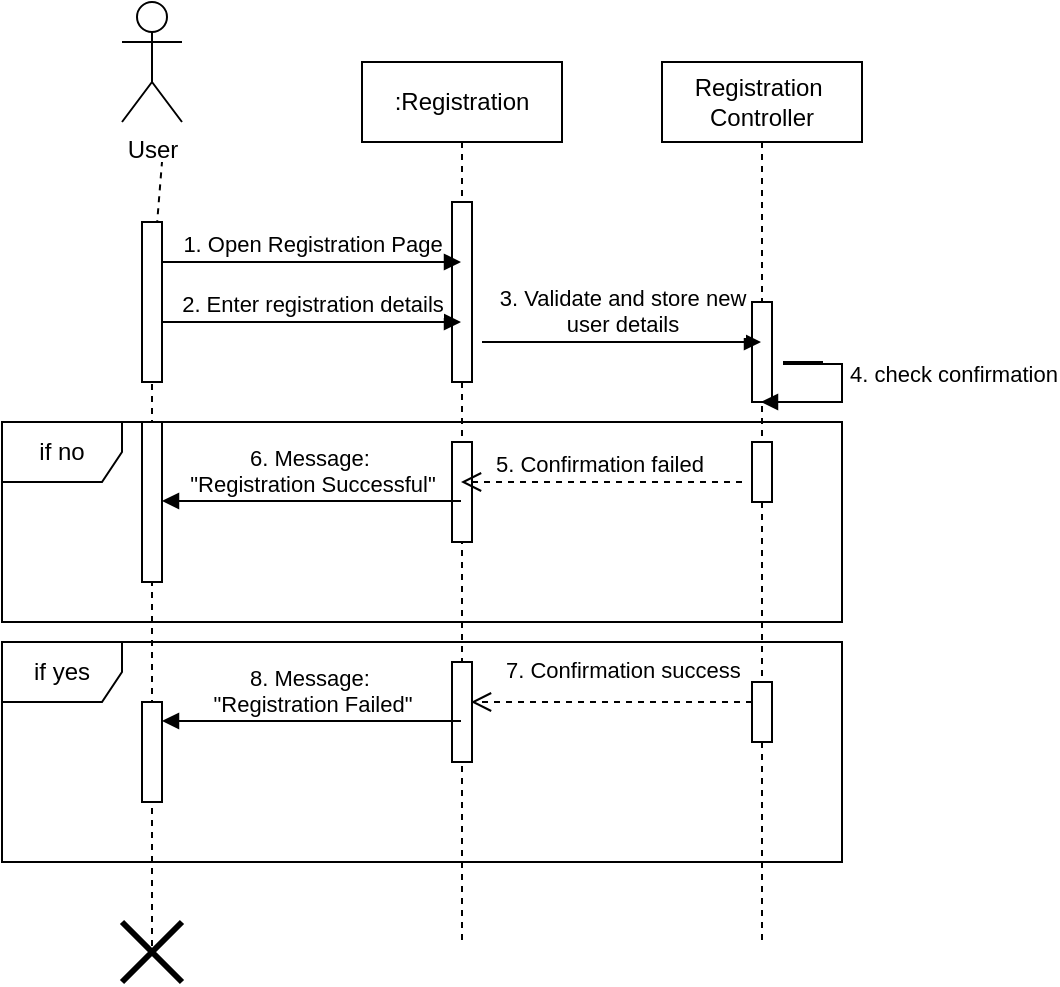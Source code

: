 <mxfile version="26.0.14" pages="15">
  <diagram name="Registration" id="2YBvvXClWsGukQMizWep">
    <mxGraphModel dx="1882" dy="825" grid="1" gridSize="10" guides="1" tooltips="1" connect="1" arrows="1" fold="1" page="1" pageScale="1" pageWidth="850" pageHeight="1100" math="0" shadow="0">
      <root>
        <mxCell id="0" />
        <mxCell id="1" parent="0" />
        <mxCell id="aM9ryv3xv72pqoxQDRHE-1" value=":Registration" style="shape=umlLifeline;perimeter=lifelinePerimeter;whiteSpace=wrap;html=1;container=0;dropTarget=0;collapsible=0;recursiveResize=0;outlineConnect=0;portConstraint=eastwest;newEdgeStyle={&quot;edgeStyle&quot;:&quot;elbowEdgeStyle&quot;,&quot;elbow&quot;:&quot;vertical&quot;,&quot;curved&quot;:0,&quot;rounded&quot;:0};" parent="1" vertex="1">
          <mxGeometry x="40" y="40" width="100" height="440" as="geometry" />
        </mxCell>
        <mxCell id="aM9ryv3xv72pqoxQDRHE-2" value="" style="html=1;points=[];perimeter=orthogonalPerimeter;outlineConnect=0;targetShapes=umlLifeline;portConstraint=eastwest;newEdgeStyle={&quot;edgeStyle&quot;:&quot;elbowEdgeStyle&quot;,&quot;elbow&quot;:&quot;vertical&quot;,&quot;curved&quot;:0,&quot;rounded&quot;:0};" parent="aM9ryv3xv72pqoxQDRHE-1" vertex="1">
          <mxGeometry x="45" y="70" width="10" height="90" as="geometry" />
        </mxCell>
        <mxCell id="aM9ryv3xv72pqoxQDRHE-4" value="" style="html=1;points=[];perimeter=orthogonalPerimeter;outlineConnect=0;targetShapes=umlLifeline;portConstraint=eastwest;newEdgeStyle={&quot;edgeStyle&quot;:&quot;elbowEdgeStyle&quot;,&quot;elbow&quot;:&quot;vertical&quot;,&quot;curved&quot;:0,&quot;rounded&quot;:0};" parent="aM9ryv3xv72pqoxQDRHE-1" vertex="1">
          <mxGeometry x="45" y="190" width="10" height="50" as="geometry" />
        </mxCell>
        <mxCell id="aM9ryv3xv72pqoxQDRHE-5" value="Registration&amp;nbsp;&lt;div&gt;Controller&lt;/div&gt;" style="shape=umlLifeline;perimeter=lifelinePerimeter;whiteSpace=wrap;html=1;container=0;dropTarget=0;collapsible=0;recursiveResize=0;outlineConnect=0;portConstraint=eastwest;newEdgeStyle={&quot;edgeStyle&quot;:&quot;elbowEdgeStyle&quot;,&quot;elbow&quot;:&quot;vertical&quot;,&quot;curved&quot;:0,&quot;rounded&quot;:0};" parent="1" vertex="1">
          <mxGeometry x="190" y="40" width="100" height="440" as="geometry" />
        </mxCell>
        <mxCell id="8ED0GJW6vnMkdKAyynxk-3" value="" style="html=1;points=[[0,0,0,0,5],[0,1,0,0,-5],[1,0,0,0,5],[1,1,0,0,-5]];perimeter=orthogonalPerimeter;outlineConnect=0;targetShapes=umlLifeline;portConstraint=eastwest;newEdgeStyle={&quot;curved&quot;:0,&quot;rounded&quot;:0};" vertex="1" parent="aM9ryv3xv72pqoxQDRHE-5">
          <mxGeometry x="45" y="190" width="10" height="30" as="geometry" />
        </mxCell>
        <mxCell id="MIKvITBwM0O2rB9OdSsj-29" value="" style="html=1;points=[[0,0,0,0,5],[0,1,0,0,-5],[1,0,0,0,5],[1,1,0,0,-5]];perimeter=orthogonalPerimeter;outlineConnect=0;targetShapes=umlLifeline;portConstraint=eastwest;newEdgeStyle={&quot;curved&quot;:0,&quot;rounded&quot;:0};" vertex="1" parent="aM9ryv3xv72pqoxQDRHE-5">
          <mxGeometry x="45" y="310" width="10" height="30" as="geometry" />
        </mxCell>
        <mxCell id="aM9ryv3xv72pqoxQDRHE-6" value="" style="html=1;points=[];perimeter=orthogonalPerimeter;outlineConnect=0;targetShapes=umlLifeline;portConstraint=eastwest;newEdgeStyle={&quot;edgeStyle&quot;:&quot;elbowEdgeStyle&quot;,&quot;elbow&quot;:&quot;vertical&quot;,&quot;curved&quot;:0,&quot;rounded&quot;:0};" parent="aM9ryv3xv72pqoxQDRHE-5" vertex="1">
          <mxGeometry x="45" y="120" width="10" height="50" as="geometry" />
        </mxCell>
        <mxCell id="MIKvITBwM0O2rB9OdSsj-2" value="3. Validate and store new&lt;div&gt;user details&lt;/div&gt;" style="html=1;verticalAlign=bottom;endArrow=block;curved=0;rounded=0;" edge="1" parent="aM9ryv3xv72pqoxQDRHE-5">
          <mxGeometry width="80" relative="1" as="geometry">
            <mxPoint x="-90" y="140" as="sourcePoint" />
            <mxPoint x="49.5" y="140" as="targetPoint" />
          </mxGeometry>
        </mxCell>
        <mxCell id="8ED0GJW6vnMkdKAyynxk-1" value="User" style="shape=umlActor;verticalLabelPosition=bottom;verticalAlign=top;html=1;outlineConnect=0;" vertex="1" parent="1">
          <mxGeometry x="-80" y="10" width="30" height="60" as="geometry" />
        </mxCell>
        <mxCell id="8ED0GJW6vnMkdKAyynxk-2" value="" style="endArrow=none;dashed=1;html=1;rounded=0;exitX=0.5;exitY=0.4;exitDx=0;exitDy=0;exitPerimeter=0;" edge="1" parent="1" source="MIKvITBwM0O2rB9OdSsj-10">
          <mxGeometry width="50" height="50" relative="1" as="geometry">
            <mxPoint x="-60" y="330" as="sourcePoint" />
            <mxPoint x="-60" y="90" as="targetPoint" />
          </mxGeometry>
        </mxCell>
        <mxCell id="8ED0GJW6vnMkdKAyynxk-7" value="1. Open Registration Page" style="html=1;verticalAlign=bottom;endArrow=block;curved=0;rounded=0;" edge="1" parent="1" target="aM9ryv3xv72pqoxQDRHE-1">
          <mxGeometry width="80" relative="1" as="geometry">
            <mxPoint x="-60" y="140" as="sourcePoint" />
            <mxPoint x="20" y="140" as="targetPoint" />
          </mxGeometry>
        </mxCell>
        <mxCell id="MIKvITBwM0O2rB9OdSsj-1" value="2. Enter registration details" style="html=1;verticalAlign=bottom;endArrow=block;curved=0;rounded=0;" edge="1" parent="1" target="aM9ryv3xv72pqoxQDRHE-1">
          <mxGeometry width="80" relative="1" as="geometry">
            <mxPoint x="-60" y="170" as="sourcePoint" />
            <mxPoint x="20" y="170" as="targetPoint" />
          </mxGeometry>
        </mxCell>
        <mxCell id="MIKvITBwM0O2rB9OdSsj-4" value="5. Confirmation failed&amp;nbsp;" style="html=1;verticalAlign=bottom;endArrow=open;dashed=1;endSize=8;curved=0;rounded=0;" edge="1" parent="1">
          <mxGeometry relative="1" as="geometry">
            <mxPoint x="230" y="250" as="sourcePoint" />
            <mxPoint x="89.5" y="250" as="targetPoint" />
          </mxGeometry>
        </mxCell>
        <mxCell id="MIKvITBwM0O2rB9OdSsj-5" value="6. Message:&amp;nbsp;&lt;div&gt;&quot;Registration Successful&quot;&lt;/div&gt;" style="html=1;verticalAlign=bottom;endArrow=block;curved=0;rounded=0;" edge="1" parent="1">
          <mxGeometry width="80" relative="1" as="geometry">
            <mxPoint x="89.5" y="259.5" as="sourcePoint" />
            <mxPoint x="-60" y="259.5" as="targetPoint" />
          </mxGeometry>
        </mxCell>
        <mxCell id="MIKvITBwM0O2rB9OdSsj-6" value="" style="shape=umlDestroy;whiteSpace=wrap;html=1;strokeWidth=3;targetShapes=umlLifeline;" vertex="1" parent="1">
          <mxGeometry x="-80" y="470" width="30" height="30" as="geometry" />
        </mxCell>
        <mxCell id="MIKvITBwM0O2rB9OdSsj-11" value="" style="endArrow=none;dashed=1;html=1;rounded=0;exitX=0.5;exitY=0.4;exitDx=0;exitDy=0;exitPerimeter=0;" edge="1" parent="1" source="MIKvITBwM0O2rB9OdSsj-13" target="MIKvITBwM0O2rB9OdSsj-10">
          <mxGeometry width="50" height="50" relative="1" as="geometry">
            <mxPoint x="-65" y="332" as="sourcePoint" />
            <mxPoint x="-60" y="90" as="targetPoint" />
          </mxGeometry>
        </mxCell>
        <mxCell id="MIKvITBwM0O2rB9OdSsj-10" value="" style="html=1;points=[[0,0,0,0,5],[0,1,0,0,-5],[1,0,0,0,5],[1,1,0,0,-5]];perimeter=orthogonalPerimeter;outlineConnect=0;targetShapes=umlLifeline;portConstraint=eastwest;newEdgeStyle={&quot;curved&quot;:0,&quot;rounded&quot;:0};" vertex="1" parent="1">
          <mxGeometry x="-70" y="120" width="10" height="80" as="geometry" />
        </mxCell>
        <mxCell id="MIKvITBwM0O2rB9OdSsj-12" value="" style="endArrow=none;dashed=1;html=1;rounded=0;exitX=0.5;exitY=0.4;exitDx=0;exitDy=0;exitPerimeter=0;" edge="1" parent="1" source="MIKvITBwM0O2rB9OdSsj-6" target="MIKvITBwM0O2rB9OdSsj-13">
          <mxGeometry width="50" height="50" relative="1" as="geometry">
            <mxPoint x="-65" y="332" as="sourcePoint" />
            <mxPoint x="-65" y="200" as="targetPoint" />
          </mxGeometry>
        </mxCell>
        <mxCell id="MIKvITBwM0O2rB9OdSsj-13" value="" style="html=1;points=[[0,0,0,0,5],[0,1,0,0,-5],[1,0,0,0,5],[1,1,0,0,-5]];perimeter=orthogonalPerimeter;outlineConnect=0;targetShapes=umlLifeline;portConstraint=eastwest;newEdgeStyle={&quot;curved&quot;:0,&quot;rounded&quot;:0};" vertex="1" parent="1">
          <mxGeometry x="-70" y="220" width="10" height="80" as="geometry" />
        </mxCell>
        <mxCell id="MIKvITBwM0O2rB9OdSsj-14" value="if no" style="shape=umlFrame;whiteSpace=wrap;html=1;pointerEvents=0;" vertex="1" parent="1">
          <mxGeometry x="-140" y="220" width="420" height="100" as="geometry" />
        </mxCell>
        <mxCell id="MIKvITBwM0O2rB9OdSsj-26" value="" style="html=1;points=[];perimeter=orthogonalPerimeter;outlineConnect=0;targetShapes=umlLifeline;portConstraint=eastwest;newEdgeStyle={&quot;edgeStyle&quot;:&quot;elbowEdgeStyle&quot;,&quot;elbow&quot;:&quot;vertical&quot;,&quot;curved&quot;:0,&quot;rounded&quot;:0};" vertex="1" parent="1">
          <mxGeometry x="85" y="340" width="10" height="50" as="geometry" />
        </mxCell>
        <mxCell id="MIKvITBwM0O2rB9OdSsj-27" value="8. Message:&amp;nbsp;&lt;div&gt;&quot;Registration Failed&quot;&lt;/div&gt;" style="html=1;verticalAlign=bottom;endArrow=block;curved=0;rounded=0;" edge="1" parent="1">
          <mxGeometry width="80" relative="1" as="geometry">
            <mxPoint x="89.5" y="369.5" as="sourcePoint" />
            <mxPoint x="-60" y="369.5" as="targetPoint" />
          </mxGeometry>
        </mxCell>
        <mxCell id="MIKvITBwM0O2rB9OdSsj-28" value="" style="html=1;points=[[0,0,0,0,5],[0,1,0,0,-5],[1,0,0,0,5],[1,1,0,0,-5]];perimeter=orthogonalPerimeter;outlineConnect=0;targetShapes=umlLifeline;portConstraint=eastwest;newEdgeStyle={&quot;curved&quot;:0,&quot;rounded&quot;:0};" vertex="1" parent="1">
          <mxGeometry x="-70" y="360" width="10" height="50" as="geometry" />
        </mxCell>
        <mxCell id="MIKvITBwM0O2rB9OdSsj-31" value="" style="html=1;verticalAlign=bottom;endArrow=open;dashed=1;endSize=8;curved=0;rounded=0;" edge="1" parent="1">
          <mxGeometry relative="1" as="geometry">
            <mxPoint x="235" y="360" as="sourcePoint" />
            <mxPoint x="94.5" y="360" as="targetPoint" />
          </mxGeometry>
        </mxCell>
        <mxCell id="MIKvITBwM0O2rB9OdSsj-32" value="if yes" style="shape=umlFrame;whiteSpace=wrap;html=1;pointerEvents=0;" vertex="1" parent="1">
          <mxGeometry x="-140" y="330" width="420" height="110" as="geometry" />
        </mxCell>
        <mxCell id="MIKvITBwM0O2rB9OdSsj-36" value="&lt;span style=&quot;color: rgb(0, 0, 0); font-family: Helvetica; font-size: 11px; font-style: normal; font-variant-ligatures: normal; font-variant-caps: normal; font-weight: 400; letter-spacing: normal; orphans: 2; text-align: center; text-indent: 0px; text-transform: none; widows: 2; word-spacing: 0px; -webkit-text-stroke-width: 0px; white-space: nowrap; background-color: rgb(255, 255, 255); text-decoration-thickness: initial; text-decoration-style: initial; text-decoration-color: initial; float: none; display: inline !important;&quot;&gt;7. Confirmation success&lt;/span&gt;" style="text;whiteSpace=wrap;html=1;" vertex="1" parent="1">
          <mxGeometry x="110" y="330" width="70" height="20" as="geometry" />
        </mxCell>
        <mxCell id="BT_MBqC0MVZ-gMM6VAgG-2" value="4. check confirmation" style="html=1;align=left;spacingLeft=2;endArrow=block;rounded=0;edgeStyle=orthogonalEdgeStyle;curved=0;rounded=0;" edge="1" parent="1">
          <mxGeometry relative="1" as="geometry">
            <mxPoint x="270" y="191" as="sourcePoint" />
            <Array as="points">
              <mxPoint x="270" y="190" />
              <mxPoint x="251" y="190" />
              <mxPoint x="251" y="191" />
              <mxPoint x="280" y="191" />
              <mxPoint x="280" y="210" />
            </Array>
            <mxPoint x="239.5" y="210" as="targetPoint" />
          </mxGeometry>
        </mxCell>
      </root>
    </mxGraphModel>
  </diagram>
  <diagram id="gv1DxUkJgXYxvUwM5tr-" name="Login">
    <mxGraphModel dx="1882" dy="825" grid="1" gridSize="10" guides="1" tooltips="1" connect="1" arrows="1" fold="1" page="1" pageScale="1" pageWidth="850" pageHeight="1100" math="0" shadow="0">
      <root>
        <mxCell id="0" />
        <mxCell id="1" parent="0" />
        <mxCell id="LMkU0hflzQ2PS9Tdhm-p-1" value=":Login" style="shape=umlLifeline;perimeter=lifelinePerimeter;whiteSpace=wrap;html=1;container=0;dropTarget=0;collapsible=0;recursiveResize=0;outlineConnect=0;portConstraint=eastwest;newEdgeStyle={&quot;edgeStyle&quot;:&quot;elbowEdgeStyle&quot;,&quot;elbow&quot;:&quot;vertical&quot;,&quot;curved&quot;:0,&quot;rounded&quot;:0};" vertex="1" parent="1">
          <mxGeometry x="40" y="40" width="100" height="510" as="geometry" />
        </mxCell>
        <mxCell id="LMkU0hflzQ2PS9Tdhm-p-2" value="" style="html=1;points=[];perimeter=orthogonalPerimeter;outlineConnect=0;targetShapes=umlLifeline;portConstraint=eastwest;newEdgeStyle={&quot;edgeStyle&quot;:&quot;elbowEdgeStyle&quot;,&quot;elbow&quot;:&quot;vertical&quot;,&quot;curved&quot;:0,&quot;rounded&quot;:0};" vertex="1" parent="LMkU0hflzQ2PS9Tdhm-p-1">
          <mxGeometry x="45" y="70" width="10" height="100" as="geometry" />
        </mxCell>
        <mxCell id="LMkU0hflzQ2PS9Tdhm-p-3" value="Login&lt;br&gt;&lt;div&gt;Controller&lt;/div&gt;" style="shape=umlLifeline;perimeter=lifelinePerimeter;whiteSpace=wrap;html=1;container=0;dropTarget=0;collapsible=0;recursiveResize=0;outlineConnect=0;portConstraint=eastwest;newEdgeStyle={&quot;edgeStyle&quot;:&quot;elbowEdgeStyle&quot;,&quot;elbow&quot;:&quot;vertical&quot;,&quot;curved&quot;:0,&quot;rounded&quot;:0};" vertex="1" parent="1">
          <mxGeometry x="190" y="37.5" width="100" height="500" as="geometry" />
        </mxCell>
        <mxCell id="LMkU0hflzQ2PS9Tdhm-p-4" value="" style="html=1;points=[];perimeter=orthogonalPerimeter;outlineConnect=0;targetShapes=umlLifeline;portConstraint=eastwest;newEdgeStyle={&quot;edgeStyle&quot;:&quot;elbowEdgeStyle&quot;,&quot;elbow&quot;:&quot;vertical&quot;,&quot;curved&quot;:0,&quot;rounded&quot;:0};" vertex="1" parent="LMkU0hflzQ2PS9Tdhm-p-3">
          <mxGeometry x="45" y="100" width="10" height="100" as="geometry" />
        </mxCell>
        <mxCell id="LMkU0hflzQ2PS9Tdhm-p-5" value="User" style="shape=umlActor;verticalLabelPosition=bottom;verticalAlign=top;html=1;outlineConnect=0;" vertex="1" parent="1">
          <mxGeometry x="-80" y="10" width="30" height="60" as="geometry" />
        </mxCell>
        <mxCell id="LMkU0hflzQ2PS9Tdhm-p-6" value="" style="endArrow=none;dashed=1;html=1;rounded=0;" edge="1" parent="1" source="TDwiAmcVoOjk2CRzGDvj-2">
          <mxGeometry width="50" height="50" relative="1" as="geometry">
            <mxPoint x="-60" y="560" as="sourcePoint" />
            <mxPoint x="-60" y="90" as="targetPoint" />
          </mxGeometry>
        </mxCell>
        <mxCell id="TDwiAmcVoOjk2CRzGDvj-1" value="" style="endArrow=none;dashed=1;html=1;rounded=0;" edge="1" parent="1" target="TDwiAmcVoOjk2CRzGDvj-2">
          <mxGeometry width="50" height="50" relative="1" as="geometry">
            <mxPoint x="-60" y="560" as="sourcePoint" />
            <mxPoint x="-60" y="90" as="targetPoint" />
          </mxGeometry>
        </mxCell>
        <mxCell id="LMkU0hflzQ2PS9Tdhm-p-8" value="5. Validation&lt;div&gt;failed&lt;/div&gt;" style="html=1;verticalAlign=bottom;endArrow=open;dashed=1;endSize=8;curved=0;rounded=0;" edge="1" parent="1">
          <mxGeometry relative="1" as="geometry">
            <mxPoint x="235" y="282" as="sourcePoint" />
            <mxPoint x="95.5" y="282" as="targetPoint" />
          </mxGeometry>
        </mxCell>
        <mxCell id="TDwiAmcVoOjk2CRzGDvj-2" value="" style="html=1;points=[[0,0,0,0,5],[0,1,0,0,-5],[1,0,0,0,5],[1,1,0,0,-5]];perimeter=orthogonalPerimeter;outlineConnect=0;targetShapes=umlLifeline;portConstraint=eastwest;newEdgeStyle={&quot;curved&quot;:0,&quot;rounded&quot;:0};" vertex="1" parent="1">
          <mxGeometry x="-65" y="110" width="10" height="80" as="geometry" />
        </mxCell>
        <mxCell id="TDwiAmcVoOjk2CRzGDvj-3" value="1. Enter username&lt;div&gt;and passweod&lt;/div&gt;" style="html=1;verticalAlign=bottom;endArrow=block;curved=0;rounded=0;" edge="1" parent="1" target="LMkU0hflzQ2PS9Tdhm-p-1">
          <mxGeometry width="80" relative="1" as="geometry">
            <mxPoint x="-60" y="130" as="sourcePoint" />
            <mxPoint x="20" y="130" as="targetPoint" />
          </mxGeometry>
        </mxCell>
        <mxCell id="NBBsGbkGwVJweXbKTTnb-3" value="6. Message:&amp;nbsp;&lt;div&gt;&quot;Login Failed&quot;&lt;/div&gt;" style="html=1;verticalAlign=bottom;endArrow=block;curved=0;rounded=0;" edge="1" parent="1" source="LMkU0hflzQ2PS9Tdhm-p-1">
          <mxGeometry x="0.004" width="80" relative="1" as="geometry">
            <mxPoint x="-20" y="360" as="sourcePoint" />
            <mxPoint x="-50" y="300" as="targetPoint" />
            <mxPoint as="offset" />
          </mxGeometry>
        </mxCell>
        <mxCell id="NBBsGbkGwVJweXbKTTnb-4" value="if failed" style="shape=umlFrame;whiteSpace=wrap;html=1;pointerEvents=0;" vertex="1" parent="1">
          <mxGeometry x="-140" y="250" width="440" height="90" as="geometry" />
        </mxCell>
        <mxCell id="NBBsGbkGwVJweXbKTTnb-6" value="" style="html=1;points=[[0,0,0,0,5],[0,1,0,0,-5],[1,0,0,0,5],[1,1,0,0,-5]];perimeter=orthogonalPerimeter;outlineConnect=0;targetShapes=umlLifeline;portConstraint=eastwest;newEdgeStyle={&quot;curved&quot;:0,&quot;rounded&quot;:0};" vertex="1" parent="1">
          <mxGeometry x="85" y="260" width="10" height="55" as="geometry" />
        </mxCell>
        <mxCell id="NBBsGbkGwVJweXbKTTnb-5" value="" style="html=1;points=[[0,0,0,0,5],[0,1,0,0,-5],[1,0,0,0,5],[1,1,0,0,-5]];perimeter=orthogonalPerimeter;outlineConnect=0;targetShapes=umlLifeline;portConstraint=eastwest;newEdgeStyle={&quot;curved&quot;:0,&quot;rounded&quot;:0};" vertex="1" parent="1">
          <mxGeometry x="235" y="257.5" width="10" height="50" as="geometry" />
        </mxCell>
        <mxCell id="GVKcXlNbOEY3Qkb-4VKX-1" value="" style="html=1;points=[[0,0,0,0,5],[0,1,0,0,-5],[1,0,0,0,5],[1,1,0,0,-5]];perimeter=orthogonalPerimeter;outlineConnect=0;targetShapes=umlLifeline;portConstraint=eastwest;newEdgeStyle={&quot;curved&quot;:0,&quot;rounded&quot;:0};" vertex="1" parent="1">
          <mxGeometry x="-65" y="275" width="10" height="40" as="geometry" />
        </mxCell>
        <mxCell id="GVKcXlNbOEY3Qkb-4VKX-2" value="if success" style="shape=umlFrame;whiteSpace=wrap;html=1;pointerEvents=0;" vertex="1" parent="1">
          <mxGeometry x="-140" y="350" width="440" height="120" as="geometry" />
        </mxCell>
        <mxCell id="GVKcXlNbOEY3Qkb-4VKX-3" value="" style="html=1;points=[[0,0,0,0,5],[0,1,0,0,-5],[1,0,0,0,5],[1,1,0,0,-5]];perimeter=orthogonalPerimeter;outlineConnect=0;targetShapes=umlLifeline;portConstraint=eastwest;newEdgeStyle={&quot;curved&quot;:0,&quot;rounded&quot;:0};" vertex="1" parent="1">
          <mxGeometry x="235" y="360" width="10" height="40" as="geometry" />
        </mxCell>
        <mxCell id="GVKcXlNbOEY3Qkb-4VKX-4" value="7. Validation&lt;div&gt;success&amp;nbsp;&lt;/div&gt;" style="html=1;verticalAlign=bottom;endArrow=open;dashed=1;endSize=8;curved=0;rounded=0;" edge="1" parent="1">
          <mxGeometry relative="1" as="geometry">
            <mxPoint x="230" y="390" as="sourcePoint" />
            <mxPoint x="95" y="390" as="targetPoint" />
          </mxGeometry>
        </mxCell>
        <mxCell id="GVKcXlNbOEY3Qkb-4VKX-5" value="" style="html=1;points=[[0,0,0,0,5],[0,1,0,0,-5],[1,0,0,0,5],[1,1,0,0,-5]];perimeter=orthogonalPerimeter;outlineConnect=0;targetShapes=umlLifeline;portConstraint=eastwest;newEdgeStyle={&quot;curved&quot;:0,&quot;rounded&quot;:0};" vertex="1" parent="1">
          <mxGeometry x="85" y="360" width="10" height="80" as="geometry" />
        </mxCell>
        <mxCell id="aTfBICEDff5EL2CJgvFr-2" value="4. check validation" style="html=1;align=left;spacingLeft=2;endArrow=block;rounded=0;edgeStyle=orthogonalEdgeStyle;curved=0;rounded=0;" edge="1" parent="1">
          <mxGeometry relative="1" as="geometry">
            <mxPoint x="250" y="200" as="sourcePoint" />
            <Array as="points">
              <mxPoint x="270" y="230" />
            </Array>
            <mxPoint x="245" y="230" as="targetPoint" />
          </mxGeometry>
        </mxCell>
        <mxCell id="j0Q8oM4L2imPfuEbcXCo-1" value="" style="html=1;points=[[0,0,0,0,5],[0,1,0,0,-5],[1,0,0,0,5],[1,1,0,0,-5]];perimeter=orthogonalPerimeter;outlineConnect=0;targetShapes=umlLifeline;portConstraint=eastwest;newEdgeStyle={&quot;curved&quot;:0,&quot;rounded&quot;:0};" vertex="1" parent="1">
          <mxGeometry x="-65" y="400" width="10" height="50" as="geometry" />
        </mxCell>
        <mxCell id="j0Q8oM4L2imPfuEbcXCo-2" value="8. Message:&amp;nbsp;&lt;div&gt;&quot;Login Sucessful&quot;&lt;/div&gt;" style="html=1;verticalAlign=bottom;endArrow=block;curved=0;rounded=0;exitX=-0.2;exitY=0.85;exitDx=0;exitDy=0;exitPerimeter=0;" edge="1" parent="1" source="GVKcXlNbOEY3Qkb-4VKX-5" target="j0Q8oM4L2imPfuEbcXCo-1">
          <mxGeometry width="80" relative="1" as="geometry">
            <mxPoint x="-10" y="420" as="sourcePoint" />
            <mxPoint x="70" y="420" as="targetPoint" />
          </mxGeometry>
        </mxCell>
        <mxCell id="j0Q8oM4L2imPfuEbcXCo-3" value="" style="shape=umlDestroy;whiteSpace=wrap;html=1;strokeWidth=3;targetShapes=umlLifeline;" vertex="1" parent="1">
          <mxGeometry x="-75" y="550" width="30" height="30" as="geometry" />
        </mxCell>
        <mxCell id="5bkWULIOpipriYUOd4IE-1" value="2. Check credentials" style="html=1;verticalAlign=bottom;endArrow=block;curved=0;rounded=0;" edge="1" parent="1" target="LMkU0hflzQ2PS9Tdhm-p-3">
          <mxGeometry x="0.003" width="80" relative="1" as="geometry">
            <mxPoint x="90" y="160" as="sourcePoint" />
            <mxPoint x="170" y="160" as="targetPoint" />
            <mxPoint as="offset" />
          </mxGeometry>
        </mxCell>
      </root>
    </mxGraphModel>
  </diagram>
  <diagram id="AUSN3glq2KlPGVgd_vXy" name="Add Faculty">
    <mxGraphModel dx="1882" dy="825" grid="1" gridSize="10" guides="1" tooltips="1" connect="1" arrows="1" fold="1" page="1" pageScale="1" pageWidth="850" pageHeight="1100" math="0" shadow="0">
      <root>
        <mxCell id="0" />
        <mxCell id="1" parent="0" />
        <mxCell id="quqW0eRmMpj9TlPvvAzw-1" value=":Add Faculty" style="shape=umlLifeline;perimeter=lifelinePerimeter;whiteSpace=wrap;html=1;container=0;dropTarget=0;collapsible=0;recursiveResize=0;outlineConnect=0;portConstraint=eastwest;newEdgeStyle={&quot;edgeStyle&quot;:&quot;elbowEdgeStyle&quot;,&quot;elbow&quot;:&quot;vertical&quot;,&quot;curved&quot;:0,&quot;rounded&quot;:0};" vertex="1" parent="1">
          <mxGeometry x="40" y="40" width="100" height="510" as="geometry" />
        </mxCell>
        <mxCell id="quqW0eRmMpj9TlPvvAzw-2" value="" style="html=1;points=[];perimeter=orthogonalPerimeter;outlineConnect=0;targetShapes=umlLifeline;portConstraint=eastwest;newEdgeStyle={&quot;edgeStyle&quot;:&quot;elbowEdgeStyle&quot;,&quot;elbow&quot;:&quot;vertical&quot;,&quot;curved&quot;:0,&quot;rounded&quot;:0};" vertex="1" parent="quqW0eRmMpj9TlPvvAzw-1">
          <mxGeometry x="45" y="70" width="10" height="100" as="geometry" />
        </mxCell>
        <mxCell id="quqW0eRmMpj9TlPvvAzw-3" value="Add Faculty&lt;div&gt;Controller&lt;/div&gt;" style="shape=umlLifeline;perimeter=lifelinePerimeter;whiteSpace=wrap;html=1;container=0;dropTarget=0;collapsible=0;recursiveResize=0;outlineConnect=0;portConstraint=eastwest;newEdgeStyle={&quot;edgeStyle&quot;:&quot;elbowEdgeStyle&quot;,&quot;elbow&quot;:&quot;vertical&quot;,&quot;curved&quot;:0,&quot;rounded&quot;:0};" vertex="1" parent="1">
          <mxGeometry x="190" y="37.5" width="100" height="500" as="geometry" />
        </mxCell>
        <mxCell id="quqW0eRmMpj9TlPvvAzw-4" value="" style="html=1;points=[];perimeter=orthogonalPerimeter;outlineConnect=0;targetShapes=umlLifeline;portConstraint=eastwest;newEdgeStyle={&quot;edgeStyle&quot;:&quot;elbowEdgeStyle&quot;,&quot;elbow&quot;:&quot;vertical&quot;,&quot;curved&quot;:0,&quot;rounded&quot;:0};" vertex="1" parent="quqW0eRmMpj9TlPvvAzw-3">
          <mxGeometry x="45" y="140" width="10" height="60" as="geometry" />
        </mxCell>
        <mxCell id="quqW0eRmMpj9TlPvvAzw-5" value="Admin" style="shape=umlActor;verticalLabelPosition=bottom;verticalAlign=top;html=1;outlineConnect=0;" vertex="1" parent="1">
          <mxGeometry x="-80" y="10" width="30" height="60" as="geometry" />
        </mxCell>
        <mxCell id="quqW0eRmMpj9TlPvvAzw-6" value="" style="endArrow=none;dashed=1;html=1;rounded=0;" edge="1" parent="1" source="quqW0eRmMpj9TlPvvAzw-9">
          <mxGeometry width="50" height="50" relative="1" as="geometry">
            <mxPoint x="-60" y="560" as="sourcePoint" />
            <mxPoint x="-60" y="90" as="targetPoint" />
          </mxGeometry>
        </mxCell>
        <mxCell id="quqW0eRmMpj9TlPvvAzw-7" value="" style="endArrow=none;dashed=1;html=1;rounded=0;" edge="1" parent="1" target="quqW0eRmMpj9TlPvvAzw-9">
          <mxGeometry width="50" height="50" relative="1" as="geometry">
            <mxPoint x="-60" y="560" as="sourcePoint" />
            <mxPoint x="-60" y="90" as="targetPoint" />
          </mxGeometry>
        </mxCell>
        <mxCell id="quqW0eRmMpj9TlPvvAzw-8" value="4. Acknowledgement&lt;div&gt;failed&lt;/div&gt;" style="html=1;verticalAlign=bottom;endArrow=open;dashed=1;endSize=8;curved=0;rounded=0;" edge="1" parent="1">
          <mxGeometry relative="1" as="geometry">
            <mxPoint x="235" y="282" as="sourcePoint" />
            <mxPoint x="95.5" y="282" as="targetPoint" />
          </mxGeometry>
        </mxCell>
        <mxCell id="quqW0eRmMpj9TlPvvAzw-9" value="" style="html=1;points=[[0,0,0,0,5],[0,1,0,0,-5],[1,0,0,0,5],[1,1,0,0,-5]];perimeter=orthogonalPerimeter;outlineConnect=0;targetShapes=umlLifeline;portConstraint=eastwest;newEdgeStyle={&quot;curved&quot;:0,&quot;rounded&quot;:0};" vertex="1" parent="1">
          <mxGeometry x="-65" y="110" width="10" height="80" as="geometry" />
        </mxCell>
        <mxCell id="quqW0eRmMpj9TlPvvAzw-10" value="1. Open Add Faculty Form" style="html=1;verticalAlign=bottom;endArrow=block;curved=0;rounded=0;" edge="1" parent="1" target="quqW0eRmMpj9TlPvvAzw-1">
          <mxGeometry width="80" relative="1" as="geometry">
            <mxPoint x="-60" y="130" as="sourcePoint" />
            <mxPoint x="20" y="130" as="targetPoint" />
          </mxGeometry>
        </mxCell>
        <mxCell id="quqW0eRmMpj9TlPvvAzw-11" value="2. Enter faculty details" style="html=1;verticalAlign=bottom;endArrow=block;curved=0;rounded=0;" edge="1" parent="1" target="quqW0eRmMpj9TlPvvAzw-1">
          <mxGeometry width="80" relative="1" as="geometry">
            <mxPoint x="-60" y="170" as="sourcePoint" />
            <mxPoint x="20" y="170" as="targetPoint" />
          </mxGeometry>
        </mxCell>
        <mxCell id="quqW0eRmMpj9TlPvvAzw-12" value="3. Validate and store faculty&lt;div&gt;account&lt;/div&gt;" style="html=1;verticalAlign=bottom;endArrow=block;curved=0;rounded=0;" edge="1" parent="1" target="quqW0eRmMpj9TlPvvAzw-3">
          <mxGeometry width="80" relative="1" as="geometry">
            <mxPoint x="90" y="190" as="sourcePoint" />
            <mxPoint x="170" y="190" as="targetPoint" />
          </mxGeometry>
        </mxCell>
        <mxCell id="quqW0eRmMpj9TlPvvAzw-13" value="5. Message:&amp;nbsp;&lt;div&gt;&quot;Please recheck all&lt;/div&gt;&lt;div&gt;&amp;nbsp;information&quot;&lt;/div&gt;" style="html=1;verticalAlign=bottom;endArrow=block;curved=0;rounded=0;" edge="1" parent="1" source="quqW0eRmMpj9TlPvvAzw-1">
          <mxGeometry x="0.004" width="80" relative="1" as="geometry">
            <mxPoint x="-20" y="360" as="sourcePoint" />
            <mxPoint x="-50" y="300" as="targetPoint" />
            <mxPoint as="offset" />
          </mxGeometry>
        </mxCell>
        <mxCell id="quqW0eRmMpj9TlPvvAzw-14" value="if failed" style="shape=umlFrame;whiteSpace=wrap;html=1;pointerEvents=0;" vertex="1" parent="1">
          <mxGeometry x="-140" y="250" width="440" height="90" as="geometry" />
        </mxCell>
        <mxCell id="quqW0eRmMpj9TlPvvAzw-15" value="" style="html=1;points=[[0,0,0,0,5],[0,1,0,0,-5],[1,0,0,0,5],[1,1,0,0,-5]];perimeter=orthogonalPerimeter;outlineConnect=0;targetShapes=umlLifeline;portConstraint=eastwest;newEdgeStyle={&quot;curved&quot;:0,&quot;rounded&quot;:0};" vertex="1" parent="1">
          <mxGeometry x="85" y="260" width="10" height="55" as="geometry" />
        </mxCell>
        <mxCell id="quqW0eRmMpj9TlPvvAzw-16" value="" style="html=1;points=[[0,0,0,0,5],[0,1,0,0,-5],[1,0,0,0,5],[1,1,0,0,-5]];perimeter=orthogonalPerimeter;outlineConnect=0;targetShapes=umlLifeline;portConstraint=eastwest;newEdgeStyle={&quot;curved&quot;:0,&quot;rounded&quot;:0};" vertex="1" parent="1">
          <mxGeometry x="235" y="257.5" width="10" height="50" as="geometry" />
        </mxCell>
        <mxCell id="quqW0eRmMpj9TlPvvAzw-17" value="" style="html=1;points=[[0,0,0,0,5],[0,1,0,0,-5],[1,0,0,0,5],[1,1,0,0,-5]];perimeter=orthogonalPerimeter;outlineConnect=0;targetShapes=umlLifeline;portConstraint=eastwest;newEdgeStyle={&quot;curved&quot;:0,&quot;rounded&quot;:0};" vertex="1" parent="1">
          <mxGeometry x="-65" y="275" width="10" height="40" as="geometry" />
        </mxCell>
        <mxCell id="quqW0eRmMpj9TlPvvAzw-18" value="if success" style="shape=umlFrame;whiteSpace=wrap;html=1;pointerEvents=0;" vertex="1" parent="1">
          <mxGeometry x="-140" y="350" width="440" height="120" as="geometry" />
        </mxCell>
        <mxCell id="quqW0eRmMpj9TlPvvAzw-19" value="" style="html=1;points=[[0,0,0,0,5],[0,1,0,0,-5],[1,0,0,0,5],[1,1,0,0,-5]];perimeter=orthogonalPerimeter;outlineConnect=0;targetShapes=umlLifeline;portConstraint=eastwest;newEdgeStyle={&quot;curved&quot;:0,&quot;rounded&quot;:0};" vertex="1" parent="1">
          <mxGeometry x="235" y="360" width="10" height="40" as="geometry" />
        </mxCell>
        <mxCell id="quqW0eRmMpj9TlPvvAzw-20" value="6. Acknowledgement&lt;div&gt;success&amp;nbsp;&lt;/div&gt;" style="html=1;verticalAlign=bottom;endArrow=open;dashed=1;endSize=8;curved=0;rounded=0;" edge="1" parent="1">
          <mxGeometry relative="1" as="geometry">
            <mxPoint x="230" y="390" as="sourcePoint" />
            <mxPoint x="95" y="390" as="targetPoint" />
          </mxGeometry>
        </mxCell>
        <mxCell id="quqW0eRmMpj9TlPvvAzw-21" value="" style="html=1;points=[[0,0,0,0,5],[0,1,0,0,-5],[1,0,0,0,5],[1,1,0,0,-5]];perimeter=orthogonalPerimeter;outlineConnect=0;targetShapes=umlLifeline;portConstraint=eastwest;newEdgeStyle={&quot;curved&quot;:0,&quot;rounded&quot;:0};" vertex="1" parent="1">
          <mxGeometry x="85" y="360" width="10" height="80" as="geometry" />
        </mxCell>
        <mxCell id="quqW0eRmMpj9TlPvvAzw-22" value="4. check acknowledgement&amp;nbsp;" style="html=1;align=left;spacingLeft=2;endArrow=block;rounded=0;edgeStyle=orthogonalEdgeStyle;curved=0;rounded=0;" edge="1" parent="1">
          <mxGeometry relative="1" as="geometry">
            <mxPoint x="250" y="200" as="sourcePoint" />
            <Array as="points">
              <mxPoint x="270" y="230" />
            </Array>
            <mxPoint x="245" y="230" as="targetPoint" />
          </mxGeometry>
        </mxCell>
        <mxCell id="quqW0eRmMpj9TlPvvAzw-23" value="" style="html=1;points=[[0,0,0,0,5],[0,1,0,0,-5],[1,0,0,0,5],[1,1,0,0,-5]];perimeter=orthogonalPerimeter;outlineConnect=0;targetShapes=umlLifeline;portConstraint=eastwest;newEdgeStyle={&quot;curved&quot;:0,&quot;rounded&quot;:0};" vertex="1" parent="1">
          <mxGeometry x="-65" y="410" width="10" height="40" as="geometry" />
        </mxCell>
        <mxCell id="quqW0eRmMpj9TlPvvAzw-24" value="7. Message:&amp;nbsp;&lt;div&gt;&#39;Account created&lt;/div&gt;&lt;div&gt;successfully&lt;span style=&quot;background-color: light-dark(#ffffff, var(--ge-dark-color, #121212)); color: light-dark(rgb(0, 0, 0), rgb(255, 255, 255));&quot;&gt;&quot;&lt;/span&gt;&lt;/div&gt;" style="html=1;verticalAlign=bottom;endArrow=block;curved=0;rounded=0;exitX=-0.2;exitY=0.85;exitDx=0;exitDy=0;exitPerimeter=0;" edge="1" parent="1" source="quqW0eRmMpj9TlPvvAzw-21" target="quqW0eRmMpj9TlPvvAzw-23">
          <mxGeometry width="80" relative="1" as="geometry">
            <mxPoint x="-10" y="420" as="sourcePoint" />
            <mxPoint x="70" y="420" as="targetPoint" />
          </mxGeometry>
        </mxCell>
        <mxCell id="quqW0eRmMpj9TlPvvAzw-25" value="" style="shape=umlDestroy;whiteSpace=wrap;html=1;strokeWidth=3;targetShapes=umlLifeline;" vertex="1" parent="1">
          <mxGeometry x="-75" y="550" width="30" height="30" as="geometry" />
        </mxCell>
      </root>
    </mxGraphModel>
  </diagram>
  <diagram id="owle5eozlmrB5Mjx3vYx" name="Reset Password">
    <mxGraphModel dx="1882" dy="825" grid="1" gridSize="10" guides="1" tooltips="1" connect="1" arrows="1" fold="1" page="1" pageScale="1" pageWidth="850" pageHeight="1100" math="0" shadow="0">
      <root>
        <mxCell id="0" />
        <mxCell id="1" parent="0" />
        <mxCell id="22dnvHCdlSMQWcHBHHIa-1" value=":Reset Password" style="shape=umlLifeline;perimeter=lifelinePerimeter;whiteSpace=wrap;html=1;container=0;dropTarget=0;collapsible=0;recursiveResize=0;outlineConnect=0;portConstraint=eastwest;newEdgeStyle={&quot;edgeStyle&quot;:&quot;elbowEdgeStyle&quot;,&quot;elbow&quot;:&quot;vertical&quot;,&quot;curved&quot;:0,&quot;rounded&quot;:0};" vertex="1" parent="1">
          <mxGeometry x="40" y="40" width="100" height="950" as="geometry" />
        </mxCell>
        <mxCell id="22dnvHCdlSMQWcHBHHIa-2" value="" style="html=1;points=[];perimeter=orthogonalPerimeter;outlineConnect=0;targetShapes=umlLifeline;portConstraint=eastwest;newEdgeStyle={&quot;edgeStyle&quot;:&quot;elbowEdgeStyle&quot;,&quot;elbow&quot;:&quot;vertical&quot;,&quot;curved&quot;:0,&quot;rounded&quot;:0};" vertex="1" parent="22dnvHCdlSMQWcHBHHIa-1">
          <mxGeometry x="45" y="90" width="10" height="50" as="geometry" />
        </mxCell>
        <mxCell id="22dnvHCdlSMQWcHBHHIa-3" value="Reset Password&lt;div&gt;Controller&lt;/div&gt;" style="shape=umlLifeline;perimeter=lifelinePerimeter;whiteSpace=wrap;html=1;container=0;dropTarget=0;collapsible=0;recursiveResize=0;outlineConnect=0;portConstraint=eastwest;newEdgeStyle={&quot;edgeStyle&quot;:&quot;elbowEdgeStyle&quot;,&quot;elbow&quot;:&quot;vertical&quot;,&quot;curved&quot;:0,&quot;rounded&quot;:0};" vertex="1" parent="1">
          <mxGeometry x="190" y="40" width="100" height="950" as="geometry" />
        </mxCell>
        <mxCell id="22dnvHCdlSMQWcHBHHIa-4" value="" style="html=1;points=[];perimeter=orthogonalPerimeter;outlineConnect=0;targetShapes=umlLifeline;portConstraint=eastwest;newEdgeStyle={&quot;edgeStyle&quot;:&quot;elbowEdgeStyle&quot;,&quot;elbow&quot;:&quot;vertical&quot;,&quot;curved&quot;:0,&quot;rounded&quot;:0};" vertex="1" parent="22dnvHCdlSMQWcHBHHIa-3">
          <mxGeometry x="45" y="110" width="10" height="80" as="geometry" />
        </mxCell>
        <mxCell id="22dnvHCdlSMQWcHBHHIa-5" value="Users" style="shape=umlActor;verticalLabelPosition=bottom;verticalAlign=top;html=1;outlineConnect=0;" vertex="1" parent="1">
          <mxGeometry x="-80" y="10" width="30" height="60" as="geometry" />
        </mxCell>
        <mxCell id="22dnvHCdlSMQWcHBHHIa-6" value="" style="endArrow=none;dashed=1;html=1;rounded=0;" edge="1" parent="1" source="1OdvnmVNeL-Y6dPK-Hib-4">
          <mxGeometry width="50" height="50" relative="1" as="geometry">
            <mxPoint x="-60" y="570" as="sourcePoint" />
            <mxPoint x="-60" y="90" as="targetPoint" />
          </mxGeometry>
        </mxCell>
        <mxCell id="1OdvnmVNeL-Y6dPK-Hib-3" value="" style="endArrow=none;dashed=1;html=1;rounded=0;" edge="1" parent="1" target="1OdvnmVNeL-Y6dPK-Hib-4">
          <mxGeometry width="50" height="50" relative="1" as="geometry">
            <mxPoint x="-60" y="1191" as="sourcePoint" />
            <mxPoint x="-60" y="90" as="targetPoint" />
          </mxGeometry>
        </mxCell>
        <mxCell id="1OdvnmVNeL-Y6dPK-Hib-4" value="" style="html=1;points=[[0,0,0,0,5],[0,1,0,0,-5],[1,0,0,0,5],[1,1,0,0,-5]];perimeter=orthogonalPerimeter;outlineConnect=0;targetShapes=umlLifeline;portConstraint=eastwest;newEdgeStyle={&quot;curved&quot;:0,&quot;rounded&quot;:0};" vertex="1" parent="1">
          <mxGeometry x="-65" y="130" width="10" height="60" as="geometry" />
        </mxCell>
        <mxCell id="1OdvnmVNeL-Y6dPK-Hib-5" value="1. Request password&lt;div&gt;reset&lt;/div&gt;" style="html=1;verticalAlign=bottom;endArrow=block;curved=0;rounded=0;" edge="1" parent="1" target="22dnvHCdlSMQWcHBHHIa-1">
          <mxGeometry width="80" relative="1" as="geometry">
            <mxPoint x="-55" y="140" as="sourcePoint" />
            <mxPoint x="25" y="140" as="targetPoint" />
          </mxGeometry>
        </mxCell>
        <mxCell id="1OdvnmVNeL-Y6dPK-Hib-6" value="2. Verify user email" style="html=1;verticalAlign=bottom;endArrow=block;curved=0;rounded=0;" edge="1" parent="1">
          <mxGeometry width="80" relative="1" as="geometry">
            <mxPoint x="95" y="160" as="sourcePoint" />
            <mxPoint x="239.5" y="160" as="targetPoint" />
          </mxGeometry>
        </mxCell>
        <mxCell id="1OdvnmVNeL-Y6dPK-Hib-9" value="5. Message:&lt;div&gt;&amp;nbsp;&quot;Enter valid email&quot;&lt;/div&gt;" style="html=1;verticalAlign=bottom;endArrow=block;curved=0;rounded=0;entryX=0.6;entryY=0.638;entryDx=0;entryDy=0;entryPerimeter=0;" edge="1" parent="1">
          <mxGeometry relative="1" as="geometry">
            <mxPoint x="85" y="329.48" as="sourcePoint" />
            <mxPoint x="-59" y="330.52" as="targetPoint" />
          </mxGeometry>
        </mxCell>
        <mxCell id="1OdvnmVNeL-Y6dPK-Hib-13" value="3. check email existence" style="html=1;align=left;spacingLeft=2;endArrow=block;rounded=0;edgeStyle=orthogonalEdgeStyle;curved=0;rounded=0;" edge="1" parent="1">
          <mxGeometry x="-0.059" y="10" relative="1" as="geometry">
            <mxPoint x="250" y="190" as="sourcePoint" />
            <Array as="points">
              <mxPoint x="280" y="220" />
            </Array>
            <mxPoint x="255" y="220" as="targetPoint" />
            <mxPoint as="offset" />
          </mxGeometry>
        </mxCell>
        <mxCell id="1OdvnmVNeL-Y6dPK-Hib-14" value="if not exist" style="shape=umlFrame;whiteSpace=wrap;html=1;pointerEvents=0;" vertex="1" parent="1">
          <mxGeometry x="-150" y="260" width="480" height="100" as="geometry" />
        </mxCell>
        <mxCell id="1OdvnmVNeL-Y6dPK-Hib-15" value="" style="html=1;points=[[0,0,0,0,5],[0,1,0,0,-5],[1,0,0,0,5],[1,1,0,0,-5]];perimeter=orthogonalPerimeter;outlineConnect=0;targetShapes=umlLifeline;portConstraint=eastwest;newEdgeStyle={&quot;curved&quot;:0,&quot;rounded&quot;:0};" vertex="1" parent="1">
          <mxGeometry x="235" y="270" width="10" height="40" as="geometry" />
        </mxCell>
        <mxCell id="1OdvnmVNeL-Y6dPK-Hib-16" value="4. Verified email&lt;div&gt;&amp;nbsp;not registerd&lt;/div&gt;" style="html=1;verticalAlign=bottom;endArrow=open;dashed=1;endSize=8;curved=0;rounded=0;" edge="1" parent="1">
          <mxGeometry relative="1" as="geometry">
            <mxPoint x="235" y="294.5" as="sourcePoint" />
            <mxPoint x="95" y="294.5" as="targetPoint" />
          </mxGeometry>
        </mxCell>
        <mxCell id="1OdvnmVNeL-Y6dPK-Hib-17" value="" style="html=1;points=[[0,0,0,0,5],[0,1,0,0,-5],[1,0,0,0,5],[1,1,0,0,-5]];perimeter=orthogonalPerimeter;outlineConnect=0;targetShapes=umlLifeline;portConstraint=eastwest;newEdgeStyle={&quot;curved&quot;:0,&quot;rounded&quot;:0};" vertex="1" parent="1">
          <mxGeometry x="85" y="270" width="10" height="70" as="geometry" />
        </mxCell>
        <mxCell id="1OdvnmVNeL-Y6dPK-Hib-18" value="" style="html=1;points=[[0,0,0,0,5],[0,1,0,0,-5],[1,0,0,0,5],[1,1,0,0,-5]];perimeter=orthogonalPerimeter;outlineConnect=0;targetShapes=umlLifeline;portConstraint=eastwest;newEdgeStyle={&quot;curved&quot;:0,&quot;rounded&quot;:0};" vertex="1" parent="1">
          <mxGeometry x="-65" y="310" width="10" height="40" as="geometry" />
        </mxCell>
        <mxCell id="1OdvnmVNeL-Y6dPK-Hib-19" value="if exists" style="shape=umlFrame;whiteSpace=wrap;html=1;pointerEvents=0;" vertex="1" parent="1">
          <mxGeometry x="-150" y="380" width="480" height="540" as="geometry" />
        </mxCell>
        <mxCell id="1OdvnmVNeL-Y6dPK-Hib-21" value="" style="html=1;points=[[0,0,0,0,5],[0,1,0,0,-5],[1,0,0,0,5],[1,1,0,0,-5]];perimeter=orthogonalPerimeter;outlineConnect=0;targetShapes=umlLifeline;portConstraint=eastwest;newEdgeStyle={&quot;curved&quot;:0,&quot;rounded&quot;:0};" vertex="1" parent="1">
          <mxGeometry x="235" y="410" width="10" height="30" as="geometry" />
        </mxCell>
        <mxCell id="1OdvnmVNeL-Y6dPK-Hib-22" value="" style="html=1;points=[[0,0,0,0,5],[0,1,0,0,-5],[1,0,0,0,5],[1,1,0,0,-5]];perimeter=orthogonalPerimeter;outlineConnect=0;targetShapes=umlLifeline;portConstraint=eastwest;newEdgeStyle={&quot;curved&quot;:0,&quot;rounded&quot;:0};" vertex="1" parent="1">
          <mxGeometry x="85" y="410" width="10" height="40" as="geometry" />
        </mxCell>
        <mxCell id="1OdvnmVNeL-Y6dPK-Hib-23" value="6. Valid email adderess" style="html=1;verticalAlign=bottom;endArrow=open;dashed=1;endSize=8;curved=0;rounded=0;entryX=1.5;entryY=0.25;entryDx=0;entryDy=0;entryPerimeter=0;" edge="1" parent="1" source="1OdvnmVNeL-Y6dPK-Hib-21" target="1OdvnmVNeL-Y6dPK-Hib-22">
          <mxGeometry relative="1" as="geometry">
            <mxPoint x="220" y="430" as="sourcePoint" />
            <mxPoint x="140" y="430" as="targetPoint" />
          </mxGeometry>
        </mxCell>
        <mxCell id="1OdvnmVNeL-Y6dPK-Hib-24" value="" style="html=1;points=[[0,0,0,0,5],[0,1,0,0,-5],[1,0,0,0,5],[1,1,0,0,-5]];perimeter=orthogonalPerimeter;outlineConnect=0;targetShapes=umlLifeline;portConstraint=eastwest;newEdgeStyle={&quot;curved&quot;:0,&quot;rounded&quot;:0};" vertex="1" parent="1">
          <mxGeometry x="-65" y="420" width="10" height="40" as="geometry" />
        </mxCell>
        <mxCell id="1OdvnmVNeL-Y6dPK-Hib-26" value="7. Send verfication code" style="html=1;verticalAlign=bottom;endArrow=block;curved=0;rounded=0;" edge="1" target="1OdvnmVNeL-Y6dPK-Hib-24" parent="1" source="1OdvnmVNeL-Y6dPK-Hib-22">
          <mxGeometry relative="1" as="geometry">
            <mxPoint x="70" y="444.5" as="sourcePoint" />
            <mxPoint y="444.5" as="targetPoint" />
          </mxGeometry>
        </mxCell>
        <mxCell id="1OdvnmVNeL-Y6dPK-Hib-31" value="" style="html=1;points=[[0,0,0,0,5],[0,1,0,0,-5],[1,0,0,0,5],[1,1,0,0,-5]];perimeter=orthogonalPerimeter;outlineConnect=0;targetShapes=umlLifeline;portConstraint=eastwest;newEdgeStyle={&quot;curved&quot;:0,&quot;rounded&quot;:0};" vertex="1" parent="1">
          <mxGeometry x="-65" y="470" width="10" height="30" as="geometry" />
        </mxCell>
        <mxCell id="1OdvnmVNeL-Y6dPK-Hib-32" value="8. Enter verfication code" style="html=1;verticalAlign=bottom;endArrow=block;curved=0;rounded=0;" edge="1" parent="1" source="1OdvnmVNeL-Y6dPK-Hib-31" target="1OdvnmVNeL-Y6dPK-Hib-33">
          <mxGeometry width="80" relative="1" as="geometry">
            <mxPoint x="-30" y="480" as="sourcePoint" />
            <mxPoint x="50" y="480" as="targetPoint" />
          </mxGeometry>
        </mxCell>
        <mxCell id="1OdvnmVNeL-Y6dPK-Hib-33" value="" style="html=1;points=[[0,0,0,0,5],[0,1,0,0,-5],[1,0,0,0,5],[1,1,0,0,-5]];perimeter=orthogonalPerimeter;outlineConnect=0;targetShapes=umlLifeline;portConstraint=eastwest;newEdgeStyle={&quot;curved&quot;:0,&quot;rounded&quot;:0};" vertex="1" parent="1">
          <mxGeometry x="85" y="460" width="10" height="60" as="geometry" />
        </mxCell>
        <mxCell id="1OdvnmVNeL-Y6dPK-Hib-34" value="" style="html=1;points=[[0,0,0,0,5],[0,1,0,0,-5],[1,0,0,0,5],[1,1,0,0,-5]];perimeter=orthogonalPerimeter;outlineConnect=0;targetShapes=umlLifeline;portConstraint=eastwest;newEdgeStyle={&quot;curved&quot;:0,&quot;rounded&quot;:0};" vertex="1" parent="1">
          <mxGeometry x="235" y="460" width="10" height="100" as="geometry" />
        </mxCell>
        <mxCell id="1OdvnmVNeL-Y6dPK-Hib-35" value="9. Validate code" style="html=1;verticalAlign=bottom;endArrow=block;curved=0;rounded=0;" edge="1" parent="1">
          <mxGeometry width="80" relative="1" as="geometry">
            <mxPoint x="95" y="500" as="sourcePoint" />
            <mxPoint x="235" y="500" as="targetPoint" />
          </mxGeometry>
        </mxCell>
        <mxCell id="1OdvnmVNeL-Y6dPK-Hib-37" value="10. check code validaty" style="html=1;align=left;spacingLeft=2;endArrow=block;rounded=0;edgeStyle=orthogonalEdgeStyle;curved=0;rounded=0;" edge="1" parent="1">
          <mxGeometry relative="1" as="geometry">
            <mxPoint x="245" y="515" as="sourcePoint" />
            <Array as="points">
              <mxPoint x="275" y="545" />
            </Array>
            <mxPoint x="250" y="545" as="targetPoint" />
          </mxGeometry>
        </mxCell>
        <mxCell id="1OdvnmVNeL-Y6dPK-Hib-38" value="if not valid" style="shape=umlFrame;whiteSpace=wrap;html=1;pointerEvents=0;" vertex="1" parent="1">
          <mxGeometry x="-130" y="570" width="430" height="80" as="geometry" />
        </mxCell>
        <mxCell id="1OdvnmVNeL-Y6dPK-Hib-39" value="" style="html=1;points=[[0,0,0,0,5],[0,1,0,0,-5],[1,0,0,0,5],[1,1,0,0,-5]];perimeter=orthogonalPerimeter;outlineConnect=0;targetShapes=umlLifeline;portConstraint=eastwest;newEdgeStyle={&quot;curved&quot;:0,&quot;rounded&quot;:0};" vertex="1" parent="1">
          <mxGeometry x="235" y="575" width="10" height="45" as="geometry" />
        </mxCell>
        <mxCell id="1OdvnmVNeL-Y6dPK-Hib-41" value="" style="html=1;points=[[0,0,0,0,5],[0,1,0,0,-5],[1,0,0,0,5],[1,1,0,0,-5]];perimeter=orthogonalPerimeter;outlineConnect=0;targetShapes=umlLifeline;portConstraint=eastwest;newEdgeStyle={&quot;curved&quot;:0,&quot;rounded&quot;:0};" vertex="1" parent="1">
          <mxGeometry x="85" y="580" width="10" height="60" as="geometry" />
        </mxCell>
        <mxCell id="1OdvnmVNeL-Y6dPK-Hib-42" value="" style="html=1;points=[[0,0,0,0,5],[0,1,0,0,-5],[1,0,0,0,5],[1,1,0,0,-5]];perimeter=orthogonalPerimeter;outlineConnect=0;targetShapes=umlLifeline;portConstraint=eastwest;newEdgeStyle={&quot;curved&quot;:0,&quot;rounded&quot;:0};" vertex="1" parent="1">
          <mxGeometry x="-65" y="580" width="10" height="60" as="geometry" />
        </mxCell>
        <mxCell id="1OdvnmVNeL-Y6dPK-Hib-43" value="11. invalid code" style="html=1;verticalAlign=bottom;endArrow=open;dashed=1;endSize=8;curved=0;rounded=0;exitX=0.5;exitY=0.556;exitDx=0;exitDy=0;exitPerimeter=0;" edge="1" parent="1" source="1OdvnmVNeL-Y6dPK-Hib-39" target="1OdvnmVNeL-Y6dPK-Hib-41">
          <mxGeometry relative="1" as="geometry">
            <mxPoint x="210" y="600" as="sourcePoint" />
            <mxPoint x="130" y="600" as="targetPoint" />
          </mxGeometry>
        </mxCell>
        <mxCell id="1OdvnmVNeL-Y6dPK-Hib-45" value="12. Message:&lt;div&gt;&quot;Invalid code&quot;&lt;/div&gt;" style="html=1;verticalAlign=bottom;endArrow=block;curved=0;rounded=0;" edge="1" target="1OdvnmVNeL-Y6dPK-Hib-42" parent="1">
          <mxGeometry relative="1" as="geometry">
            <mxPoint x="85" y="620" as="sourcePoint" />
            <mxPoint x="15" y="620" as="targetPoint" />
          </mxGeometry>
        </mxCell>
        <mxCell id="1OdvnmVNeL-Y6dPK-Hib-47" value="if valid" style="shape=umlFrame;whiteSpace=wrap;html=1;pointerEvents=0;" vertex="1" parent="1">
          <mxGeometry x="-130" y="670" width="430" height="200" as="geometry" />
        </mxCell>
        <mxCell id="1OdvnmVNeL-Y6dPK-Hib-48" value="" style="html=1;points=[[0,0,0,0,5],[0,1,0,0,-5],[1,0,0,0,5],[1,1,0,0,-5]];perimeter=orthogonalPerimeter;outlineConnect=0;targetShapes=umlLifeline;portConstraint=eastwest;newEdgeStyle={&quot;curved&quot;:0,&quot;rounded&quot;:0};" vertex="1" parent="1">
          <mxGeometry x="235" y="680" width="10" height="80" as="geometry" />
        </mxCell>
        <mxCell id="1OdvnmVNeL-Y6dPK-Hib-49" value="" style="html=1;points=[[0,0,0,0,5],[0,1,0,0,-5],[1,0,0,0,5],[1,1,0,0,-5]];perimeter=orthogonalPerimeter;outlineConnect=0;targetShapes=umlLifeline;portConstraint=eastwest;newEdgeStyle={&quot;curved&quot;:0,&quot;rounded&quot;:0};" vertex="1" parent="1">
          <mxGeometry x="85" y="680" width="10" height="80" as="geometry" />
        </mxCell>
        <mxCell id="1OdvnmVNeL-Y6dPK-Hib-50" value="" style="html=1;points=[[0,0,0,0,5],[0,1,0,0,-5],[1,0,0,0,5],[1,1,0,0,-5]];perimeter=orthogonalPerimeter;outlineConnect=0;targetShapes=umlLifeline;portConstraint=eastwest;newEdgeStyle={&quot;curved&quot;:0,&quot;rounded&quot;:0};" vertex="1" parent="1">
          <mxGeometry x="-65" y="680" width="10" height="80" as="geometry" />
        </mxCell>
        <mxCell id="1OdvnmVNeL-Y6dPK-Hib-51" value="13. Valid code" style="html=1;verticalAlign=bottom;endArrow=open;dashed=1;endSize=8;curved=0;rounded=0;" edge="1" parent="1">
          <mxGeometry relative="1" as="geometry">
            <mxPoint x="235" y="710" as="sourcePoint" />
            <mxPoint x="95" y="710" as="targetPoint" />
          </mxGeometry>
        </mxCell>
      </root>
    </mxGraphModel>
  </diagram>
  <diagram id="yCMpweOBFpWRmkWvCP6x" name="Profile Management">
    <mxGraphModel dx="1882" dy="825" grid="1" gridSize="10" guides="1" tooltips="1" connect="1" arrows="1" fold="1" page="1" pageScale="1" pageWidth="850" pageHeight="1100" math="0" shadow="0">
      <root>
        <mxCell id="0" />
        <mxCell id="1" parent="0" />
        <mxCell id="WNqFIbwttYq6xchtkFI--1" value=":Reset Password" style="shape=umlLifeline;perimeter=lifelinePerimeter;whiteSpace=wrap;html=1;container=0;dropTarget=0;collapsible=0;recursiveResize=0;outlineConnect=0;portConstraint=eastwest;newEdgeStyle={&quot;edgeStyle&quot;:&quot;elbowEdgeStyle&quot;,&quot;elbow&quot;:&quot;vertical&quot;,&quot;curved&quot;:0,&quot;rounded&quot;:0};" vertex="1" parent="1">
          <mxGeometry x="40" y="40" width="100" height="510" as="geometry" />
        </mxCell>
        <mxCell id="WNqFIbwttYq6xchtkFI--2" value="" style="html=1;points=[];perimeter=orthogonalPerimeter;outlineConnect=0;targetShapes=umlLifeline;portConstraint=eastwest;newEdgeStyle={&quot;edgeStyle&quot;:&quot;elbowEdgeStyle&quot;,&quot;elbow&quot;:&quot;vertical&quot;,&quot;curved&quot;:0,&quot;rounded&quot;:0};" vertex="1" parent="WNqFIbwttYq6xchtkFI--1">
          <mxGeometry x="45" y="70" width="10" height="70" as="geometry" />
        </mxCell>
        <mxCell id="WNqFIbwttYq6xchtkFI--3" value="Reset Password&lt;div&gt;Controller&lt;/div&gt;" style="shape=umlLifeline;perimeter=lifelinePerimeter;whiteSpace=wrap;html=1;container=0;dropTarget=0;collapsible=0;recursiveResize=0;outlineConnect=0;portConstraint=eastwest;newEdgeStyle={&quot;edgeStyle&quot;:&quot;elbowEdgeStyle&quot;,&quot;elbow&quot;:&quot;vertical&quot;,&quot;curved&quot;:0,&quot;rounded&quot;:0};" vertex="1" parent="1">
          <mxGeometry x="190" y="40" width="100" height="490" as="geometry" />
        </mxCell>
        <mxCell id="WNqFIbwttYq6xchtkFI--4" value="" style="html=1;points=[];perimeter=orthogonalPerimeter;outlineConnect=0;targetShapes=umlLifeline;portConstraint=eastwest;newEdgeStyle={&quot;edgeStyle&quot;:&quot;elbowEdgeStyle&quot;,&quot;elbow&quot;:&quot;vertical&quot;,&quot;curved&quot;:0,&quot;rounded&quot;:0};" vertex="1" parent="WNqFIbwttYq6xchtkFI--3">
          <mxGeometry x="45" y="80" width="10" height="80" as="geometry" />
        </mxCell>
        <mxCell id="WNqFIbwttYq6xchtkFI--5" value="Users" style="shape=umlActor;verticalLabelPosition=bottom;verticalAlign=top;html=1;outlineConnect=0;" vertex="1" parent="1">
          <mxGeometry x="-80" y="10" width="30" height="60" as="geometry" />
        </mxCell>
        <mxCell id="WNqFIbwttYq6xchtkFI--6" value="" style="endArrow=none;dashed=1;html=1;rounded=0;" edge="1" parent="1">
          <mxGeometry width="50" height="50" relative="1" as="geometry">
            <mxPoint x="-60" y="570" as="sourcePoint" />
            <mxPoint x="-60" y="90" as="targetPoint" />
          </mxGeometry>
        </mxCell>
      </root>
    </mxGraphModel>
  </diagram>
  <diagram id="-5w9Y39kUm1ovCnxqa8G" name="Code Editor">
    <mxGraphModel dx="1882" dy="825" grid="1" gridSize="10" guides="1" tooltips="1" connect="1" arrows="1" fold="1" page="1" pageScale="1" pageWidth="850" pageHeight="1100" math="0" shadow="0">
      <root>
        <mxCell id="0" />
        <mxCell id="1" parent="0" />
        <mxCell id="_pdHJx0UminAbtpDcq4e-1" value=":Reset Password" style="shape=umlLifeline;perimeter=lifelinePerimeter;whiteSpace=wrap;html=1;container=0;dropTarget=0;collapsible=0;recursiveResize=0;outlineConnect=0;portConstraint=eastwest;newEdgeStyle={&quot;edgeStyle&quot;:&quot;elbowEdgeStyle&quot;,&quot;elbow&quot;:&quot;vertical&quot;,&quot;curved&quot;:0,&quot;rounded&quot;:0};" vertex="1" parent="1">
          <mxGeometry x="40" y="40" width="100" height="510" as="geometry" />
        </mxCell>
        <mxCell id="_pdHJx0UminAbtpDcq4e-2" value="" style="html=1;points=[];perimeter=orthogonalPerimeter;outlineConnect=0;targetShapes=umlLifeline;portConstraint=eastwest;newEdgeStyle={&quot;edgeStyle&quot;:&quot;elbowEdgeStyle&quot;,&quot;elbow&quot;:&quot;vertical&quot;,&quot;curved&quot;:0,&quot;rounded&quot;:0};" vertex="1" parent="_pdHJx0UminAbtpDcq4e-1">
          <mxGeometry x="45" y="70" width="10" height="70" as="geometry" />
        </mxCell>
        <mxCell id="_pdHJx0UminAbtpDcq4e-3" value="Reset Password&lt;div&gt;Controller&lt;/div&gt;" style="shape=umlLifeline;perimeter=lifelinePerimeter;whiteSpace=wrap;html=1;container=0;dropTarget=0;collapsible=0;recursiveResize=0;outlineConnect=0;portConstraint=eastwest;newEdgeStyle={&quot;edgeStyle&quot;:&quot;elbowEdgeStyle&quot;,&quot;elbow&quot;:&quot;vertical&quot;,&quot;curved&quot;:0,&quot;rounded&quot;:0};" vertex="1" parent="1">
          <mxGeometry x="190" y="40" width="100" height="490" as="geometry" />
        </mxCell>
        <mxCell id="_pdHJx0UminAbtpDcq4e-4" value="" style="html=1;points=[];perimeter=orthogonalPerimeter;outlineConnect=0;targetShapes=umlLifeline;portConstraint=eastwest;newEdgeStyle={&quot;edgeStyle&quot;:&quot;elbowEdgeStyle&quot;,&quot;elbow&quot;:&quot;vertical&quot;,&quot;curved&quot;:0,&quot;rounded&quot;:0};" vertex="1" parent="_pdHJx0UminAbtpDcq4e-3">
          <mxGeometry x="45" y="80" width="10" height="80" as="geometry" />
        </mxCell>
        <mxCell id="_pdHJx0UminAbtpDcq4e-5" value="Users" style="shape=umlActor;verticalLabelPosition=bottom;verticalAlign=top;html=1;outlineConnect=0;" vertex="1" parent="1">
          <mxGeometry x="-80" y="10" width="30" height="60" as="geometry" />
        </mxCell>
        <mxCell id="_pdHJx0UminAbtpDcq4e-6" value="" style="endArrow=none;dashed=1;html=1;rounded=0;" edge="1" parent="1">
          <mxGeometry width="50" height="50" relative="1" as="geometry">
            <mxPoint x="-60" y="570" as="sourcePoint" />
            <mxPoint x="-60" y="90" as="targetPoint" />
          </mxGeometry>
        </mxCell>
      </root>
    </mxGraphModel>
  </diagram>
  <diagram id="2LMVLB3Mk2I6yHJjcIQO" name="Run Code">
    <mxGraphModel dx="1882" dy="825" grid="1" gridSize="10" guides="1" tooltips="1" connect="1" arrows="1" fold="1" page="1" pageScale="1" pageWidth="850" pageHeight="1100" math="0" shadow="0">
      <root>
        <mxCell id="0" />
        <mxCell id="1" parent="0" />
        <mxCell id="OuuDbmeRoxwP2UO8-mGi-1" value=":Reset Password" style="shape=umlLifeline;perimeter=lifelinePerimeter;whiteSpace=wrap;html=1;container=0;dropTarget=0;collapsible=0;recursiveResize=0;outlineConnect=0;portConstraint=eastwest;newEdgeStyle={&quot;edgeStyle&quot;:&quot;elbowEdgeStyle&quot;,&quot;elbow&quot;:&quot;vertical&quot;,&quot;curved&quot;:0,&quot;rounded&quot;:0};" vertex="1" parent="1">
          <mxGeometry x="40" y="40" width="100" height="510" as="geometry" />
        </mxCell>
        <mxCell id="OuuDbmeRoxwP2UO8-mGi-2" value="" style="html=1;points=[];perimeter=orthogonalPerimeter;outlineConnect=0;targetShapes=umlLifeline;portConstraint=eastwest;newEdgeStyle={&quot;edgeStyle&quot;:&quot;elbowEdgeStyle&quot;,&quot;elbow&quot;:&quot;vertical&quot;,&quot;curved&quot;:0,&quot;rounded&quot;:0};" vertex="1" parent="OuuDbmeRoxwP2UO8-mGi-1">
          <mxGeometry x="45" y="70" width="10" height="70" as="geometry" />
        </mxCell>
        <mxCell id="OuuDbmeRoxwP2UO8-mGi-3" value="Reset Password&lt;div&gt;Controller&lt;/div&gt;" style="shape=umlLifeline;perimeter=lifelinePerimeter;whiteSpace=wrap;html=1;container=0;dropTarget=0;collapsible=0;recursiveResize=0;outlineConnect=0;portConstraint=eastwest;newEdgeStyle={&quot;edgeStyle&quot;:&quot;elbowEdgeStyle&quot;,&quot;elbow&quot;:&quot;vertical&quot;,&quot;curved&quot;:0,&quot;rounded&quot;:0};" vertex="1" parent="1">
          <mxGeometry x="190" y="40" width="100" height="490" as="geometry" />
        </mxCell>
        <mxCell id="OuuDbmeRoxwP2UO8-mGi-4" value="" style="html=1;points=[];perimeter=orthogonalPerimeter;outlineConnect=0;targetShapes=umlLifeline;portConstraint=eastwest;newEdgeStyle={&quot;edgeStyle&quot;:&quot;elbowEdgeStyle&quot;,&quot;elbow&quot;:&quot;vertical&quot;,&quot;curved&quot;:0,&quot;rounded&quot;:0};" vertex="1" parent="OuuDbmeRoxwP2UO8-mGi-3">
          <mxGeometry x="45" y="80" width="10" height="80" as="geometry" />
        </mxCell>
        <mxCell id="OuuDbmeRoxwP2UO8-mGi-5" value="Users" style="shape=umlActor;verticalLabelPosition=bottom;verticalAlign=top;html=1;outlineConnect=0;" vertex="1" parent="1">
          <mxGeometry x="-80" y="10" width="30" height="60" as="geometry" />
        </mxCell>
        <mxCell id="OuuDbmeRoxwP2UO8-mGi-6" value="" style="endArrow=none;dashed=1;html=1;rounded=0;" edge="1" parent="1">
          <mxGeometry width="50" height="50" relative="1" as="geometry">
            <mxPoint x="-60" y="570" as="sourcePoint" />
            <mxPoint x="-60" y="90" as="targetPoint" />
          </mxGeometry>
        </mxCell>
      </root>
    </mxGraphModel>
  </diagram>
  <diagram id="uU6yWpey-apgtzsKxObL" name="Code Submission">
    <mxGraphModel dx="1882" dy="825" grid="1" gridSize="10" guides="1" tooltips="1" connect="1" arrows="1" fold="1" page="1" pageScale="1" pageWidth="850" pageHeight="1100" math="0" shadow="0">
      <root>
        <mxCell id="0" />
        <mxCell id="1" parent="0" />
        <mxCell id="9sgGAhZ124zoMFVvUXuZ-1" value=":Reset Password" style="shape=umlLifeline;perimeter=lifelinePerimeter;whiteSpace=wrap;html=1;container=0;dropTarget=0;collapsible=0;recursiveResize=0;outlineConnect=0;portConstraint=eastwest;newEdgeStyle={&quot;edgeStyle&quot;:&quot;elbowEdgeStyle&quot;,&quot;elbow&quot;:&quot;vertical&quot;,&quot;curved&quot;:0,&quot;rounded&quot;:0};" vertex="1" parent="1">
          <mxGeometry x="40" y="40" width="100" height="510" as="geometry" />
        </mxCell>
        <mxCell id="9sgGAhZ124zoMFVvUXuZ-2" value="" style="html=1;points=[];perimeter=orthogonalPerimeter;outlineConnect=0;targetShapes=umlLifeline;portConstraint=eastwest;newEdgeStyle={&quot;edgeStyle&quot;:&quot;elbowEdgeStyle&quot;,&quot;elbow&quot;:&quot;vertical&quot;,&quot;curved&quot;:0,&quot;rounded&quot;:0};" vertex="1" parent="9sgGAhZ124zoMFVvUXuZ-1">
          <mxGeometry x="45" y="70" width="10" height="70" as="geometry" />
        </mxCell>
        <mxCell id="9sgGAhZ124zoMFVvUXuZ-3" value="Reset Password&lt;div&gt;Controller&lt;/div&gt;" style="shape=umlLifeline;perimeter=lifelinePerimeter;whiteSpace=wrap;html=1;container=0;dropTarget=0;collapsible=0;recursiveResize=0;outlineConnect=0;portConstraint=eastwest;newEdgeStyle={&quot;edgeStyle&quot;:&quot;elbowEdgeStyle&quot;,&quot;elbow&quot;:&quot;vertical&quot;,&quot;curved&quot;:0,&quot;rounded&quot;:0};" vertex="1" parent="1">
          <mxGeometry x="190" y="40" width="100" height="490" as="geometry" />
        </mxCell>
        <mxCell id="9sgGAhZ124zoMFVvUXuZ-4" value="" style="html=1;points=[];perimeter=orthogonalPerimeter;outlineConnect=0;targetShapes=umlLifeline;portConstraint=eastwest;newEdgeStyle={&quot;edgeStyle&quot;:&quot;elbowEdgeStyle&quot;,&quot;elbow&quot;:&quot;vertical&quot;,&quot;curved&quot;:0,&quot;rounded&quot;:0};" vertex="1" parent="9sgGAhZ124zoMFVvUXuZ-3">
          <mxGeometry x="45" y="80" width="10" height="80" as="geometry" />
        </mxCell>
        <mxCell id="9sgGAhZ124zoMFVvUXuZ-5" value="Users" style="shape=umlActor;verticalLabelPosition=bottom;verticalAlign=top;html=1;outlineConnect=0;" vertex="1" parent="1">
          <mxGeometry x="-80" y="10" width="30" height="60" as="geometry" />
        </mxCell>
        <mxCell id="9sgGAhZ124zoMFVvUXuZ-6" value="" style="endArrow=none;dashed=1;html=1;rounded=0;" edge="1" parent="1">
          <mxGeometry width="50" height="50" relative="1" as="geometry">
            <mxPoint x="-60" y="570" as="sourcePoint" />
            <mxPoint x="-60" y="90" as="targetPoint" />
          </mxGeometry>
        </mxCell>
      </root>
    </mxGraphModel>
  </diagram>
  <diagram id="eQaJ0oJja_PbYtEuguCI" name="Add Comments">
    <mxGraphModel dx="1882" dy="825" grid="1" gridSize="10" guides="1" tooltips="1" connect="1" arrows="1" fold="1" page="1" pageScale="1" pageWidth="850" pageHeight="1100" math="0" shadow="0">
      <root>
        <mxCell id="0" />
        <mxCell id="1" parent="0" />
        <mxCell id="AeoBHAQ3ccMPKgx43Xn3-1" value=":Reset Password" style="shape=umlLifeline;perimeter=lifelinePerimeter;whiteSpace=wrap;html=1;container=0;dropTarget=0;collapsible=0;recursiveResize=0;outlineConnect=0;portConstraint=eastwest;newEdgeStyle={&quot;edgeStyle&quot;:&quot;elbowEdgeStyle&quot;,&quot;elbow&quot;:&quot;vertical&quot;,&quot;curved&quot;:0,&quot;rounded&quot;:0};" vertex="1" parent="1">
          <mxGeometry x="40" y="40" width="100" height="510" as="geometry" />
        </mxCell>
        <mxCell id="AeoBHAQ3ccMPKgx43Xn3-2" value="" style="html=1;points=[];perimeter=orthogonalPerimeter;outlineConnect=0;targetShapes=umlLifeline;portConstraint=eastwest;newEdgeStyle={&quot;edgeStyle&quot;:&quot;elbowEdgeStyle&quot;,&quot;elbow&quot;:&quot;vertical&quot;,&quot;curved&quot;:0,&quot;rounded&quot;:0};" vertex="1" parent="AeoBHAQ3ccMPKgx43Xn3-1">
          <mxGeometry x="45" y="70" width="10" height="70" as="geometry" />
        </mxCell>
        <mxCell id="AeoBHAQ3ccMPKgx43Xn3-3" value="Reset Password&lt;div&gt;Controller&lt;/div&gt;" style="shape=umlLifeline;perimeter=lifelinePerimeter;whiteSpace=wrap;html=1;container=0;dropTarget=0;collapsible=0;recursiveResize=0;outlineConnect=0;portConstraint=eastwest;newEdgeStyle={&quot;edgeStyle&quot;:&quot;elbowEdgeStyle&quot;,&quot;elbow&quot;:&quot;vertical&quot;,&quot;curved&quot;:0,&quot;rounded&quot;:0};" vertex="1" parent="1">
          <mxGeometry x="190" y="40" width="100" height="490" as="geometry" />
        </mxCell>
        <mxCell id="AeoBHAQ3ccMPKgx43Xn3-4" value="" style="html=1;points=[];perimeter=orthogonalPerimeter;outlineConnect=0;targetShapes=umlLifeline;portConstraint=eastwest;newEdgeStyle={&quot;edgeStyle&quot;:&quot;elbowEdgeStyle&quot;,&quot;elbow&quot;:&quot;vertical&quot;,&quot;curved&quot;:0,&quot;rounded&quot;:0};" vertex="1" parent="AeoBHAQ3ccMPKgx43Xn3-3">
          <mxGeometry x="45" y="80" width="10" height="80" as="geometry" />
        </mxCell>
        <mxCell id="AeoBHAQ3ccMPKgx43Xn3-5" value="Users" style="shape=umlActor;verticalLabelPosition=bottom;verticalAlign=top;html=1;outlineConnect=0;" vertex="1" parent="1">
          <mxGeometry x="-80" y="10" width="30" height="60" as="geometry" />
        </mxCell>
        <mxCell id="AeoBHAQ3ccMPKgx43Xn3-6" value="" style="endArrow=none;dashed=1;html=1;rounded=0;" edge="1" parent="1">
          <mxGeometry width="50" height="50" relative="1" as="geometry">
            <mxPoint x="-60" y="570" as="sourcePoint" />
            <mxPoint x="-60" y="90" as="targetPoint" />
          </mxGeometry>
        </mxCell>
      </root>
    </mxGraphModel>
  </diagram>
  <diagram id="VaazWu5qpTJLYdZMTXif" name="View Leaderboard">
    <mxGraphModel dx="1882" dy="825" grid="1" gridSize="10" guides="1" tooltips="1" connect="1" arrows="1" fold="1" page="1" pageScale="1" pageWidth="850" pageHeight="1100" math="0" shadow="0">
      <root>
        <mxCell id="0" />
        <mxCell id="1" parent="0" />
        <mxCell id="fxj4mfpD5JvQQcPgsOVx-1" value=":Reset Password" style="shape=umlLifeline;perimeter=lifelinePerimeter;whiteSpace=wrap;html=1;container=0;dropTarget=0;collapsible=0;recursiveResize=0;outlineConnect=0;portConstraint=eastwest;newEdgeStyle={&quot;edgeStyle&quot;:&quot;elbowEdgeStyle&quot;,&quot;elbow&quot;:&quot;vertical&quot;,&quot;curved&quot;:0,&quot;rounded&quot;:0};" vertex="1" parent="1">
          <mxGeometry x="40" y="40" width="100" height="510" as="geometry" />
        </mxCell>
        <mxCell id="fxj4mfpD5JvQQcPgsOVx-2" value="" style="html=1;points=[];perimeter=orthogonalPerimeter;outlineConnect=0;targetShapes=umlLifeline;portConstraint=eastwest;newEdgeStyle={&quot;edgeStyle&quot;:&quot;elbowEdgeStyle&quot;,&quot;elbow&quot;:&quot;vertical&quot;,&quot;curved&quot;:0,&quot;rounded&quot;:0};" vertex="1" parent="fxj4mfpD5JvQQcPgsOVx-1">
          <mxGeometry x="45" y="70" width="10" height="70" as="geometry" />
        </mxCell>
        <mxCell id="fxj4mfpD5JvQQcPgsOVx-3" value="Reset Password&lt;div&gt;Controller&lt;/div&gt;" style="shape=umlLifeline;perimeter=lifelinePerimeter;whiteSpace=wrap;html=1;container=0;dropTarget=0;collapsible=0;recursiveResize=0;outlineConnect=0;portConstraint=eastwest;newEdgeStyle={&quot;edgeStyle&quot;:&quot;elbowEdgeStyle&quot;,&quot;elbow&quot;:&quot;vertical&quot;,&quot;curved&quot;:0,&quot;rounded&quot;:0};" vertex="1" parent="1">
          <mxGeometry x="190" y="40" width="100" height="490" as="geometry" />
        </mxCell>
        <mxCell id="fxj4mfpD5JvQQcPgsOVx-4" value="" style="html=1;points=[];perimeter=orthogonalPerimeter;outlineConnect=0;targetShapes=umlLifeline;portConstraint=eastwest;newEdgeStyle={&quot;edgeStyle&quot;:&quot;elbowEdgeStyle&quot;,&quot;elbow&quot;:&quot;vertical&quot;,&quot;curved&quot;:0,&quot;rounded&quot;:0};" vertex="1" parent="fxj4mfpD5JvQQcPgsOVx-3">
          <mxGeometry x="45" y="80" width="10" height="80" as="geometry" />
        </mxCell>
        <mxCell id="fxj4mfpD5JvQQcPgsOVx-5" value="Users" style="shape=umlActor;verticalLabelPosition=bottom;verticalAlign=top;html=1;outlineConnect=0;" vertex="1" parent="1">
          <mxGeometry x="-80" y="10" width="30" height="60" as="geometry" />
        </mxCell>
        <mxCell id="fxj4mfpD5JvQQcPgsOVx-6" value="" style="endArrow=none;dashed=1;html=1;rounded=0;" edge="1" parent="1">
          <mxGeometry width="50" height="50" relative="1" as="geometry">
            <mxPoint x="-60" y="570" as="sourcePoint" />
            <mxPoint x="-60" y="90" as="targetPoint" />
          </mxGeometry>
        </mxCell>
      </root>
    </mxGraphModel>
  </diagram>
  <diagram id="9PEPSIyGumqW0h_DAI8o" name="Provide Ratings">
    <mxGraphModel dx="1882" dy="825" grid="1" gridSize="10" guides="1" tooltips="1" connect="1" arrows="1" fold="1" page="1" pageScale="1" pageWidth="850" pageHeight="1100" math="0" shadow="0">
      <root>
        <mxCell id="0" />
        <mxCell id="1" parent="0" />
        <mxCell id="rRPajHyYuJ8jk4c8GzxN-1" value=":Reset Password" style="shape=umlLifeline;perimeter=lifelinePerimeter;whiteSpace=wrap;html=1;container=0;dropTarget=0;collapsible=0;recursiveResize=0;outlineConnect=0;portConstraint=eastwest;newEdgeStyle={&quot;edgeStyle&quot;:&quot;elbowEdgeStyle&quot;,&quot;elbow&quot;:&quot;vertical&quot;,&quot;curved&quot;:0,&quot;rounded&quot;:0};" vertex="1" parent="1">
          <mxGeometry x="40" y="40" width="100" height="510" as="geometry" />
        </mxCell>
        <mxCell id="rRPajHyYuJ8jk4c8GzxN-2" value="" style="html=1;points=[];perimeter=orthogonalPerimeter;outlineConnect=0;targetShapes=umlLifeline;portConstraint=eastwest;newEdgeStyle={&quot;edgeStyle&quot;:&quot;elbowEdgeStyle&quot;,&quot;elbow&quot;:&quot;vertical&quot;,&quot;curved&quot;:0,&quot;rounded&quot;:0};" vertex="1" parent="rRPajHyYuJ8jk4c8GzxN-1">
          <mxGeometry x="45" y="70" width="10" height="70" as="geometry" />
        </mxCell>
        <mxCell id="rRPajHyYuJ8jk4c8GzxN-3" value="Reset Password&lt;div&gt;Controller&lt;/div&gt;" style="shape=umlLifeline;perimeter=lifelinePerimeter;whiteSpace=wrap;html=1;container=0;dropTarget=0;collapsible=0;recursiveResize=0;outlineConnect=0;portConstraint=eastwest;newEdgeStyle={&quot;edgeStyle&quot;:&quot;elbowEdgeStyle&quot;,&quot;elbow&quot;:&quot;vertical&quot;,&quot;curved&quot;:0,&quot;rounded&quot;:0};" vertex="1" parent="1">
          <mxGeometry x="190" y="40" width="100" height="490" as="geometry" />
        </mxCell>
        <mxCell id="rRPajHyYuJ8jk4c8GzxN-4" value="" style="html=1;points=[];perimeter=orthogonalPerimeter;outlineConnect=0;targetShapes=umlLifeline;portConstraint=eastwest;newEdgeStyle={&quot;edgeStyle&quot;:&quot;elbowEdgeStyle&quot;,&quot;elbow&quot;:&quot;vertical&quot;,&quot;curved&quot;:0,&quot;rounded&quot;:0};" vertex="1" parent="rRPajHyYuJ8jk4c8GzxN-3">
          <mxGeometry x="45" y="80" width="10" height="80" as="geometry" />
        </mxCell>
        <mxCell id="rRPajHyYuJ8jk4c8GzxN-5" value="Users" style="shape=umlActor;verticalLabelPosition=bottom;verticalAlign=top;html=1;outlineConnect=0;" vertex="1" parent="1">
          <mxGeometry x="-80" y="10" width="30" height="60" as="geometry" />
        </mxCell>
        <mxCell id="rRPajHyYuJ8jk4c8GzxN-6" value="" style="endArrow=none;dashed=1;html=1;rounded=0;" edge="1" parent="1">
          <mxGeometry width="50" height="50" relative="1" as="geometry">
            <mxPoint x="-60" y="570" as="sourcePoint" />
            <mxPoint x="-60" y="90" as="targetPoint" />
          </mxGeometry>
        </mxCell>
      </root>
    </mxGraphModel>
  </diagram>
  <diagram id="3ciLrtF4DzVI9Arw4N_X" name="Create Problem Statements">
    <mxGraphModel dx="1882" dy="825" grid="1" gridSize="10" guides="1" tooltips="1" connect="1" arrows="1" fold="1" page="1" pageScale="1" pageWidth="850" pageHeight="1100" math="0" shadow="0">
      <root>
        <mxCell id="0" />
        <mxCell id="1" parent="0" />
        <mxCell id="bM3BnOJ1NxQ7ExC1x5_T-1" value=":Reset Password" style="shape=umlLifeline;perimeter=lifelinePerimeter;whiteSpace=wrap;html=1;container=0;dropTarget=0;collapsible=0;recursiveResize=0;outlineConnect=0;portConstraint=eastwest;newEdgeStyle={&quot;edgeStyle&quot;:&quot;elbowEdgeStyle&quot;,&quot;elbow&quot;:&quot;vertical&quot;,&quot;curved&quot;:0,&quot;rounded&quot;:0};" vertex="1" parent="1">
          <mxGeometry x="40" y="40" width="100" height="510" as="geometry" />
        </mxCell>
        <mxCell id="bM3BnOJ1NxQ7ExC1x5_T-2" value="" style="html=1;points=[];perimeter=orthogonalPerimeter;outlineConnect=0;targetShapes=umlLifeline;portConstraint=eastwest;newEdgeStyle={&quot;edgeStyle&quot;:&quot;elbowEdgeStyle&quot;,&quot;elbow&quot;:&quot;vertical&quot;,&quot;curved&quot;:0,&quot;rounded&quot;:0};" vertex="1" parent="bM3BnOJ1NxQ7ExC1x5_T-1">
          <mxGeometry x="45" y="70" width="10" height="70" as="geometry" />
        </mxCell>
        <mxCell id="bM3BnOJ1NxQ7ExC1x5_T-3" value="Reset Password&lt;div&gt;Controller&lt;/div&gt;" style="shape=umlLifeline;perimeter=lifelinePerimeter;whiteSpace=wrap;html=1;container=0;dropTarget=0;collapsible=0;recursiveResize=0;outlineConnect=0;portConstraint=eastwest;newEdgeStyle={&quot;edgeStyle&quot;:&quot;elbowEdgeStyle&quot;,&quot;elbow&quot;:&quot;vertical&quot;,&quot;curved&quot;:0,&quot;rounded&quot;:0};" vertex="1" parent="1">
          <mxGeometry x="190" y="40" width="100" height="490" as="geometry" />
        </mxCell>
        <mxCell id="bM3BnOJ1NxQ7ExC1x5_T-4" value="" style="html=1;points=[];perimeter=orthogonalPerimeter;outlineConnect=0;targetShapes=umlLifeline;portConstraint=eastwest;newEdgeStyle={&quot;edgeStyle&quot;:&quot;elbowEdgeStyle&quot;,&quot;elbow&quot;:&quot;vertical&quot;,&quot;curved&quot;:0,&quot;rounded&quot;:0};" vertex="1" parent="bM3BnOJ1NxQ7ExC1x5_T-3">
          <mxGeometry x="45" y="80" width="10" height="80" as="geometry" />
        </mxCell>
        <mxCell id="bM3BnOJ1NxQ7ExC1x5_T-5" value="Users" style="shape=umlActor;verticalLabelPosition=bottom;verticalAlign=top;html=1;outlineConnect=0;" vertex="1" parent="1">
          <mxGeometry x="-80" y="10" width="30" height="60" as="geometry" />
        </mxCell>
        <mxCell id="bM3BnOJ1NxQ7ExC1x5_T-6" value="" style="endArrow=none;dashed=1;html=1;rounded=0;" edge="1" parent="1">
          <mxGeometry width="50" height="50" relative="1" as="geometry">
            <mxPoint x="-60" y="570" as="sourcePoint" />
            <mxPoint x="-60" y="90" as="targetPoint" />
          </mxGeometry>
        </mxCell>
      </root>
    </mxGraphModel>
  </diagram>
  <diagram id="n7Ab3sr7Rc-v-9D_Fova" name="View Problems">
    <mxGraphModel dx="1882" dy="825" grid="1" gridSize="10" guides="1" tooltips="1" connect="1" arrows="1" fold="1" page="1" pageScale="1" pageWidth="850" pageHeight="1100" math="0" shadow="0">
      <root>
        <mxCell id="0" />
        <mxCell id="1" parent="0" />
        <mxCell id="nqXWdxi4IrAb9HmopUuF-1" value=":Reset Password" style="shape=umlLifeline;perimeter=lifelinePerimeter;whiteSpace=wrap;html=1;container=0;dropTarget=0;collapsible=0;recursiveResize=0;outlineConnect=0;portConstraint=eastwest;newEdgeStyle={&quot;edgeStyle&quot;:&quot;elbowEdgeStyle&quot;,&quot;elbow&quot;:&quot;vertical&quot;,&quot;curved&quot;:0,&quot;rounded&quot;:0};" vertex="1" parent="1">
          <mxGeometry x="40" y="40" width="100" height="510" as="geometry" />
        </mxCell>
        <mxCell id="nqXWdxi4IrAb9HmopUuF-2" value="" style="html=1;points=[];perimeter=orthogonalPerimeter;outlineConnect=0;targetShapes=umlLifeline;portConstraint=eastwest;newEdgeStyle={&quot;edgeStyle&quot;:&quot;elbowEdgeStyle&quot;,&quot;elbow&quot;:&quot;vertical&quot;,&quot;curved&quot;:0,&quot;rounded&quot;:0};" vertex="1" parent="nqXWdxi4IrAb9HmopUuF-1">
          <mxGeometry x="45" y="70" width="10" height="70" as="geometry" />
        </mxCell>
        <mxCell id="nqXWdxi4IrAb9HmopUuF-3" value="Reset Password&lt;div&gt;Controller&lt;/div&gt;" style="shape=umlLifeline;perimeter=lifelinePerimeter;whiteSpace=wrap;html=1;container=0;dropTarget=0;collapsible=0;recursiveResize=0;outlineConnect=0;portConstraint=eastwest;newEdgeStyle={&quot;edgeStyle&quot;:&quot;elbowEdgeStyle&quot;,&quot;elbow&quot;:&quot;vertical&quot;,&quot;curved&quot;:0,&quot;rounded&quot;:0};" vertex="1" parent="1">
          <mxGeometry x="190" y="40" width="100" height="490" as="geometry" />
        </mxCell>
        <mxCell id="nqXWdxi4IrAb9HmopUuF-4" value="" style="html=1;points=[];perimeter=orthogonalPerimeter;outlineConnect=0;targetShapes=umlLifeline;portConstraint=eastwest;newEdgeStyle={&quot;edgeStyle&quot;:&quot;elbowEdgeStyle&quot;,&quot;elbow&quot;:&quot;vertical&quot;,&quot;curved&quot;:0,&quot;rounded&quot;:0};" vertex="1" parent="nqXWdxi4IrAb9HmopUuF-3">
          <mxGeometry x="45" y="80" width="10" height="80" as="geometry" />
        </mxCell>
        <mxCell id="nqXWdxi4IrAb9HmopUuF-5" value="Users" style="shape=umlActor;verticalLabelPosition=bottom;verticalAlign=top;html=1;outlineConnect=0;" vertex="1" parent="1">
          <mxGeometry x="-80" y="10" width="30" height="60" as="geometry" />
        </mxCell>
        <mxCell id="nqXWdxi4IrAb9HmopUuF-6" value="" style="endArrow=none;dashed=1;html=1;rounded=0;" edge="1" parent="1">
          <mxGeometry width="50" height="50" relative="1" as="geometry">
            <mxPoint x="-60" y="570" as="sourcePoint" />
            <mxPoint x="-60" y="90" as="targetPoint" />
          </mxGeometry>
        </mxCell>
      </root>
    </mxGraphModel>
  </diagram>
  <diagram id="V1Wa54ZeNjL-0keuNOm0" name="Review Submission">
    <mxGraphModel dx="1032" dy="825" grid="1" gridSize="10" guides="1" tooltips="1" connect="1" arrows="1" fold="1" page="1" pageScale="1" pageWidth="850" pageHeight="1100" math="0" shadow="0">
      <root>
        <mxCell id="0" />
        <mxCell id="1" parent="0" />
      </root>
    </mxGraphModel>
  </diagram>
  <diagram id="IPGhDQLP6dnWRf66Lq_r" name="Logout">
    <mxGraphModel dx="1882" dy="825" grid="1" gridSize="10" guides="1" tooltips="1" connect="1" arrows="1" fold="1" page="1" pageScale="1" pageWidth="850" pageHeight="1100" math="0" shadow="0">
      <root>
        <mxCell id="0" />
        <mxCell id="1" parent="0" />
        <mxCell id="--0zxfpmq_WmIdaXOJuy-1" value=":Reset Password" style="shape=umlLifeline;perimeter=lifelinePerimeter;whiteSpace=wrap;html=1;container=0;dropTarget=0;collapsible=0;recursiveResize=0;outlineConnect=0;portConstraint=eastwest;newEdgeStyle={&quot;edgeStyle&quot;:&quot;elbowEdgeStyle&quot;,&quot;elbow&quot;:&quot;vertical&quot;,&quot;curved&quot;:0,&quot;rounded&quot;:0};" vertex="1" parent="1">
          <mxGeometry x="40" y="40" width="100" height="510" as="geometry" />
        </mxCell>
        <mxCell id="--0zxfpmq_WmIdaXOJuy-2" value="" style="html=1;points=[];perimeter=orthogonalPerimeter;outlineConnect=0;targetShapes=umlLifeline;portConstraint=eastwest;newEdgeStyle={&quot;edgeStyle&quot;:&quot;elbowEdgeStyle&quot;,&quot;elbow&quot;:&quot;vertical&quot;,&quot;curved&quot;:0,&quot;rounded&quot;:0};" vertex="1" parent="--0zxfpmq_WmIdaXOJuy-1">
          <mxGeometry x="45" y="70" width="10" height="70" as="geometry" />
        </mxCell>
        <mxCell id="--0zxfpmq_WmIdaXOJuy-3" value="Reset Password&lt;div&gt;Controller&lt;/div&gt;" style="shape=umlLifeline;perimeter=lifelinePerimeter;whiteSpace=wrap;html=1;container=0;dropTarget=0;collapsible=0;recursiveResize=0;outlineConnect=0;portConstraint=eastwest;newEdgeStyle={&quot;edgeStyle&quot;:&quot;elbowEdgeStyle&quot;,&quot;elbow&quot;:&quot;vertical&quot;,&quot;curved&quot;:0,&quot;rounded&quot;:0};" vertex="1" parent="1">
          <mxGeometry x="190" y="40" width="100" height="490" as="geometry" />
        </mxCell>
        <mxCell id="--0zxfpmq_WmIdaXOJuy-4" value="" style="html=1;points=[];perimeter=orthogonalPerimeter;outlineConnect=0;targetShapes=umlLifeline;portConstraint=eastwest;newEdgeStyle={&quot;edgeStyle&quot;:&quot;elbowEdgeStyle&quot;,&quot;elbow&quot;:&quot;vertical&quot;,&quot;curved&quot;:0,&quot;rounded&quot;:0};" vertex="1" parent="--0zxfpmq_WmIdaXOJuy-3">
          <mxGeometry x="45" y="80" width="10" height="80" as="geometry" />
        </mxCell>
        <mxCell id="--0zxfpmq_WmIdaXOJuy-5" value="Users" style="shape=umlActor;verticalLabelPosition=bottom;verticalAlign=top;html=1;outlineConnect=0;" vertex="1" parent="1">
          <mxGeometry x="-80" y="10" width="30" height="60" as="geometry" />
        </mxCell>
        <mxCell id="--0zxfpmq_WmIdaXOJuy-6" value="" style="endArrow=none;dashed=1;html=1;rounded=0;" edge="1" parent="1">
          <mxGeometry width="50" height="50" relative="1" as="geometry">
            <mxPoint x="-60" y="570" as="sourcePoint" />
            <mxPoint x="-60" y="90" as="targetPoint" />
          </mxGeometry>
        </mxCell>
      </root>
    </mxGraphModel>
  </diagram>
</mxfile>
